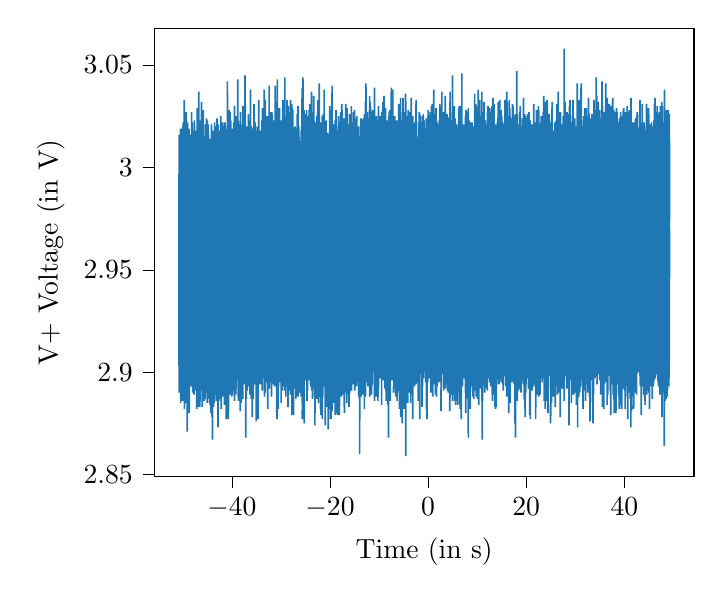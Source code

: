 % This file was created by tikzplotlib v0.9.5.
\begin{tikzpicture}

\definecolor{color0}{rgb}{0.122,0.467,0.706}

\begin{axis}[
legend cell align={left},
legend style={fill opacity=0.8, draw opacity=1, text opacity=1, draw=white!80!black},
tick align=outside,
tick pos=left,
x grid style={white!69.02!black},
xlabel={Time (in s)},
xmin=-55.8, xmax=54.2,
xtick style={color=black},
y grid style={white!69.02!black},
ylabel={V+ Voltage (in V)},
ymin=2.849, ymax=3.068,
ytick style={color=black}
]
\addplot [semithick, color0]
table {%
-50.8 2.903
-50.76 2.999
-50.72 3.016
-50.76 2.897
-50.72 2.89
-50.68 3.006
-50.68 2.896
-50.64 3.012
-50.64 2.894
-50.6 3.006
-50.56 3.008
-50.6 2.898
-50.52 3.001
-50.56 2.894
-50.48 3.019
-50.52 2.899
-50.44 3.002
-50.48 2.892
-50.4 3.019
-50.44 2.885
-50.36 3.013
-50.4 2.895
-50.32 3.002
-50.36 2.894
-50.32 2.895
-50.28 3.002
-50.28 2.886
-50.24 3.008
-50.24 2.89
-50.2 3.006
-50.16 3.004
-50.2 2.893
-50.16 2.903
-50.12 3.012
-50.12 2.902
-50.08 3.019
-50.08 2.899
-50.04 3.02
-50.04 2.903
-50.0 3.014
-50 2.893
-49.96 3.008
-49.92 3.022
-49.96 2.886
-49.92 2.888
-49.88 3.013
-49.84 3.012
-49.88 2.904
-49.84 2.892
-49.8 3.017
-49.8 2.901
-49.76 3.012
-49.76 2.9
-49.72 3.033
-49.68 3.017
-49.72 2.904
-49.64 3.008
-49.68 2.882
-49.64 2.893
-49.6 3.0
-49.56 3.004
-49.6 2.9
-49.52 3.01
-49.56 2.891
-49.52 2.9
-49.48 3.026
-49.44 3
-49.48 2.897
-49.44 2.889
-49.4 3.017
-49.36 3.004
-49.4 2.885
-49.36 2.895
-49.32 3.027
-49.32 2.886
-49.28 3.025
-49.24 3.01
-49.28 2.896
-49.24 2.893
-49.2 3.007
-49.16 3.02
-49.2 2.897
-49.16 2.901
-49.12 3.014
-49.12 2.905
-49.08 3.016
-49.08 2.871
-49.04 3.022
-49.04 2.897
-49.0 3.0
-49 2.895
-48.96 3.014
-48.96 2.902
-48.92 3.018
-48.88 3.001
-48.92 2.892
-48.84 3.014
-48.88 2.895
-48.8 3.011
-48.84 2.888
-48.76 3.019
-48.8 2.892
-48.72 3.019
-48.76 2.896
-48.72 2.886
-48.68 3.011
-48.64 3.016
-48.68 2.88
-48.64 2.899
-48.6 3.01
-48.6 2.903
-48.56 3.009
-48.52 3.002
-48.56 2.895
-48.48 3.011
-48.52 2.9
-48.44 3.016
-48.48 2.899
-48.4 3.007
-48.44 2.893
-48.36 3.009
-48.4 2.898
-48.36 2.897
-48.32 3.008
-48.32 2.91
-48.28 3.016
-48.28 2.898
-48.24 3.007
-48.24 2.893
-48.2 3.027
-48.2 2.898
-48.16 3.016
-48.16 2.908
-48.12 3.01
-48.12 2.9
-48.08 3.022
-48.08 2.914
-48.04 3.012
-48.0 3.018
-48.04 2.905
-47.96 3.009
-48 2.89
-47.92 3.013
-47.96 2.908
-47.88 3.015
-47.92 2.895
-47.84 3.001
-47.88 2.89
-47.8 3
-47.84 2.895
-47.8 2.894
-47.76 3.003
-47.76 2.9
-47.72 3.016
-47.72 2.889
-47.68 3.006
-47.68 2.903
-47.64 3.023
-47.6 3.008
-47.64 2.905
-47.56 3.005
-47.6 2.891
-47.56 2.892
-47.52 3.011
-47.48 3.015
-47.52 2.901
-47.48 2.898
-47.44 3.018
-47.44 2.893
-47.4 3.018
-47.4 2.903
-47.36 3.002
-47.32 3.013
-47.36 2.896
-47.32 2.892
-47.28 3.003
-47.28 2.897
-47.24 3.017
-47.24 2.891
-47.2 3.011
-47.2 2.898
-47.16 3.015
-47.12 3.017
-47.16 2.882
-47.08 3.029
-47.12 2.894
-47.08 2.904
-47.04 3.014
-47.0 3.023
-47.04 2.894
-47 2.893
-46.96 3.018
-46.92 3.015
-46.96 2.893
-46.88 3.012
-46.92 2.902
-46.84 3.014
-46.88 2.906
-46.84 2.885
-46.8 3.023
-46.8 2.903
-46.76 3.037
-46.76 2.883
-46.72 3.021
-46.72 2.903
-46.68 3.006
-46.64 3.006
-46.68 2.897
-46.64 2.894
-46.6 3.015
-46.6 2.892
-46.56 3.006
-46.56 2.902
-46.52 3.011
-46.48 3.021
-46.52 2.883
-46.48 2.898
-46.44 3.018
-46.44 2.894
-46.4 3.023
-46.4 2.904
-46.36 3.013
-46.32 3.016
-46.36 2.901
-46.28 3.002
-46.32 2.907
-46.28 2.906
-46.24 3.014
-46.2 3.032
-46.24 2.906
-46.2 2.895
-46.16 3.023
-46.12 3.013
-46.16 2.906
-46.08 3.017
-46.12 2.896
-46.04 3.011
-46.08 2.893
-46.04 2.883
-46.0 3.018
-45.96 3.018
-46 2.9
-45.92 3.025
-45.96 2.903
-45.88 3.011
-45.92 2.902
-45.84 3.028
-45.88 2.906
-45.8 3.01
-45.84 2.888
-45.76 3.002
-45.8 2.899
-45.76 2.892
-45.72 3.002
-45.72 2.888
-45.68 3.008
-45.68 2.886
-45.64 3.013
-45.64 2.887
-45.6 3.013
-45.6 2.895
-45.56 3.007
-45.56 2.893
-45.52 3.015
-45.52 2.902
-45.48 3.014
-45.48 2.887
-45.44 3.003
-45.44 2.89
-45.4 3.021
-45.36 3.017
-45.4 2.89
-45.36 2.899
-45.32 3.018
-45.32 2.901
-45.28 3.013
-45.28 2.897
-45.24 3.002
-45.24 2.9
-45.2 3.01
-45.2 2.91
-45.16 3.024
-45.16 2.9
-45.12 3.018
-45.08 3.002
-45.12 2.897
-45.08 2.893
-45.04 3.007
-45.0 3.023
-45.04 2.885
-45 2.904
-44.96 3.011
-44.92 3.014
-44.96 2.903
-44.92 2.899
-44.88 3.014
-44.88 2.894
-44.84 3.021
-44.8 3.004
-44.84 2.897
-44.8 2.897
-44.76 3.016
-44.72 3.011
-44.76 2.89
-44.68 3.013
-44.72 2.897
-44.68 2.902
-44.64 3.014
-44.6 3.012
-44.64 2.887
-44.56 3.012
-44.6 2.908
-44.56 2.885
-44.52 3.012
-44.52 2.902
-44.48 3.01
-44.44 3.004
-44.48 2.898
-44.4 3.006
-44.44 2.899
-44.36 3.005
-44.4 2.884
-44.32 3.014
-44.36 2.897
-44.28 3.01
-44.32 2.905
-44.28 2.88
-44.24 3.003
-44.2 3.008
-44.24 2.887
-44.2 2.899
-44.16 3.021
-44.12 3.005
-44.16 2.896
-44.12 2.896
-44.08 2.994
-44.04 3.015
-44.08 2.878
-44.0 3.005
-44.04 2.881
-43.96 3.008
-44 2.888
-43.92 3.014
-43.96 2.867
-43.92 2.891
-43.88 3.01
-43.88 2.892
-43.84 3.008
-43.84 2.897
-43.8 3.008
-43.8 2.894
-43.76 3.018
-43.72 3.009
-43.76 2.894
-43.68 2.997
-43.72 2.883
-43.68 2.891
-43.64 3.016
-43.6 3.01
-43.64 2.905
-43.56 3.009
-43.6 2.902
-43.52 3.022
-43.56 2.885
-43.48 3.015
-43.52 2.894
-43.44 3.01
-43.48 2.89
-43.4 3.014
-43.44 2.89
-43.4 2.907
-43.36 3.001
-43.32 3.014
-43.36 2.901
-43.32 2.894
-43.28 3.02
-43.28 2.903
-43.24 3.001
-43.2 3.018
-43.24 2.892
-43.2 2.896
-43.16 3.017
-43.12 3.003
-43.16 2.893
-43.08 3.019
-43.12 2.886
-43.04 3.024
-43.08 2.889
-43.04 2.888
-43.0 3.015
-42.96 3.016
-43 2.897
-42.96 2.89
-42.92 3.014
-42.88 3.004
-42.92 2.899
-42.88 2.899
-42.84 3.005
-42.8 3.021
-42.84 2.873
-42.76 3.002
-42.8 2.879
-42.72 3.016
-42.76 2.893
-42.68 2.997
-42.72 2.894
-42.68 2.886
-42.64 3.006
-42.64 2.899
-42.6 3.018
-42.56 3.014
-42.6 2.887
-42.56 2.897
-42.52 3.013
-42.48 3.008
-42.52 2.887
-42.44 3.008
-42.48 2.892
-42.44 2.893
-42.4 3.009
-42.36 3.009
-42.4 2.911
-42.32 3.007
-42.36 2.901
-42.32 2.892
-42.28 3.025
-42.28 2.906
-42.24 3.011
-42.24 2.889
-42.2 3.009
-42.2 2.896
-42.16 3.002
-42.16 2.882
-42.12 3.021
-42.12 2.902
-42.08 3.019
-42.08 2.897
-42.04 3.001
-42.0 3.007
-42.04 2.895
-42 2.906
-41.96 3.015
-41.96 2.901
-41.92 3.022
-41.92 2.891
-41.88 3.011
-41.84 3.022
-41.88 2.897
-41.84 2.898
-41.8 3.003
-41.8 2.904
-41.76 3.013
-41.76 2.888
-41.72 3.005
-41.68 3.013
-41.72 2.896
-41.68 2.893
-41.64 3.013
-41.64 2.889
-41.6 3.011
-41.6 2.902
-41.56 3.02
-41.56 2.901
-41.52 3.017
-41.52 2.884
-41.48 3.018
-41.48 2.884
-41.44 3.01
-41.44 2.898
-41.4 3.022
-41.36 3.018
-41.4 2.902
-41.32 3.009
-41.36 2.897
-41.28 3.014
-41.32 2.911
-41.24 3.008
-41.28 2.896
-41.2 3.012
-41.24 2.905
-41.16 3.016
-41.2 2.91
-41.12 3.013
-41.16 2.877
-41.08 3.011
-41.12 2.9
-41.04 3.004
-41.08 2.904
-41.0 3.008
-41.04 2.897
-40.96 3.019
-41 2.909
-40.96 2.897
-40.92 3.042
-40.88 3.023
-40.92 2.887
-40.84 3.028
-40.88 2.894
-40.8 3.014
-40.84 2.906
-40.76 3.016
-40.8 2.899
-40.72 3.014
-40.76 2.877
-40.68 3.01
-40.72 2.895
-40.64 3.017
-40.68 2.881
-40.64 2.912
-40.6 3.011
-40.6 2.904
-40.56 3.018
-40.56 2.898
-40.52 3.028
-40.52 2.908
-40.48 3.007
-40.48 2.891
-40.44 3.019
-40.44 2.894
-40.4 3.026
-40.4 2.903
-40.36 3.027
-40.36 2.898
-40.32 3.011
-40.32 2.889
-40.28 3.015
-40.28 2.893
-40.24 3.019
-40.24 2.908
-40.2 3.023
-40.2 2.889
-40.16 3.015
-40.16 2.904
-40.12 3.007
-40.12 2.9
-40.08 3.003
-40.08 2.891
-40.04 3.01
-40.04 2.888
-40.0 3.016
-40 2.904
-39.96 3.008
-39.96 2.892
-39.92 3.019
-39.92 2.889
-39.88 3.015
-39.88 2.901
-39.84 3.009
-39.84 2.898
-39.8 3.009
-39.8 2.893
-39.76 3.01
-39.76 2.891
-39.72 3.013
-39.72 2.904
-39.68 3.007
-39.68 2.891
-39.64 3.022
-39.64 2.894
-39.6 3.017
-39.6 2.899
-39.56 3.01
-39.56 2.902
-39.52 3.021
-39.52 2.898
-39.48 3.03
-39.48 2.886
-39.44 3.006
-39.4 3.007
-39.44 2.894
-39.36 3.003
-39.4 2.897
-39.36 2.889
-39.32 2.998
-39.32 2.891
-39.28 3.005
-39.24 3.013
-39.28 2.891
-39.2 3.019
-39.24 2.897
-39.16 2.999
-39.2 2.889
-39.16 2.894
-39.12 3.025
-39.08 3.002
-39.12 2.899
-39.08 2.901
-39.04 3.015
-39.04 2.905
-39.0 3.025
-38.96 3.013
-39 2.901
-38.96 2.906
-38.92 3.007
-38.92 2.902
-38.88 3.005
-38.88 2.907
-38.84 3.018
-38.84 2.896
-38.8 3.043
-38.76 3.018
-38.8 2.905
-38.76 2.906
-38.72 3.014
-38.72 2.888
-38.68 2.999
-38.64 3.007
-38.68 2.902
-38.64 2.886
-38.6 3.021
-38.6 2.892
-38.56 3.011
-38.56 2.906
-38.52 3.007
-38.48 3.009
-38.52 2.91
-38.48 2.892
-38.44 3.015
-38.4 3.006
-38.44 2.902
-38.36 3.017
-38.4 2.903
-38.32 3.023
-38.36 2.905
-38.28 3.011
-38.32 2.894
-38.24 3.027
-38.28 2.881
-38.2 3.008
-38.24 2.906
-38.2 2.899
-38.16 3.005
-38.16 2.885
-38.12 3.021
-38.08 3.01
-38.12 2.9
-38.04 3.021
-38.08 2.885
-38.0 3.013
-38.04 2.901
-37.96 3.006
-38 2.89
-37.96 2.898
-37.92 3.01
-37.92 2.889
-37.88 3.008
-37.84 3.018
-37.88 2.897
-37.8 3.018
-37.84 2.898
-37.76 3.006
-37.8 2.896
-37.72 3.03
-37.76 2.887
-37.68 3.014
-37.72 2.895
-37.64 3.02
-37.68 2.897
-37.64 2.899
-37.6 3.006
-37.56 3.011
-37.6 2.897
-37.52 3.009
-37.56 2.903
-37.48 3.015
-37.52 2.897
-37.44 3.018
-37.48 2.897
-37.4 3.03
-37.44 2.903
-37.36 3.024
-37.4 2.894
-37.32 3.045
-37.36 2.908
-37.28 3.003
-37.32 2.9
-37.24 3.031
-37.28 2.899
-37.2 3.015
-37.24 2.896
-37.16 3.017
-37.2 2.899
-37.12 3.004
-37.16 2.868
-37.08 3.009
-37.12 2.901
-37.04 3.008
-37.08 2.888
-37.0 3.0
-37.04 2.887
-36.96 3.012
-37 2.905
-36.92 3.02
-36.96 2.904
-36.88 3.015
-36.92 2.903
-36.84 3.005
-36.88 2.893
-36.84 2.891
-36.8 3.008
-36.76 3.007
-36.8 2.898
-36.72 3.013
-36.76 2.898
-36.72 2.894
-36.68 3.013
-36.68 2.906
-36.64 3.026
-36.64 2.905
-36.6 3.008
-36.6 2.898
-36.56 3.018
-36.56 2.902
-36.52 3.014
-36.52 2.893
-36.48 3.023
-36.48 2.907
-36.44 3.022
-36.44 2.893
-36.4 3.018
-36.4 2.905
-36.36 3.015
-36.36 2.904
-36.32 3.011
-36.32 2.889
-36.28 3.015
-36.28 2.897
-36.24 3.018
-36.24 2.893
-36.2 3.038
-36.2 2.902
-36.16 3.01
-36.16 2.894
-36.12 3.01
-36.12 2.897
-36.08 3.015
-36.08 2.887
-36.04 3.01
-36.04 2.903
-36.0 3.02
-36 2.889
-35.96 3.0
-35.96 2.898
-35.92 3.017
-35.92 2.903
-35.88 3.016
-35.88 2.885
-35.84 3.009
-35.84 2.878
-35.8 3.019
-35.8 2.908
-35.76 3.008
-35.76 2.899
-35.72 3.015
-35.72 2.901
-35.68 3.014
-35.68 2.891
-35.64 3.013
-35.64 2.887
-35.6 3.008
-35.6 2.909
-35.56 3.019
-35.56 2.896
-35.52 3.019
-35.52 2.909
-35.48 3.031
-35.44 3.023
-35.48 2.898
-35.44 2.895
-35.4 3.007
-35.4 2.894
-35.36 3.021
-35.36 2.897
-35.32 3.013
-35.28 3.022
-35.32 2.91
-35.28 2.908
-35.24 3.01
-35.24 2.894
-35.2 3.013
-35.16 3.016
-35.2 2.901
-35.16 2.895
-35.12 2.998
-35.08 3.013
-35.12 2.896
-35.04 3.014
-35.08 2.903
-35.0 3.014
-35.04 2.876
-35 2.894
-34.96 3.01
-34.96 2.901
-34.92 3.015
-34.88 3.018
-34.92 2.903
-34.84 3.02
-34.88 2.893
-34.8 3.011
-34.84 2.896
-34.8 2.899
-34.76 3.013
-34.72 3.018
-34.76 2.897
-34.72 2.905
-34.68 3.017
-34.64 3.016
-34.68 2.877
-34.64 2.9
-34.6 3.014
-34.6 2.893
-34.56 3.014
-34.52 3.033
-34.56 2.9
-34.48 3.007
-34.52 2.9
-34.48 2.894
-34.44 3.013
-34.44 2.902
-34.4 3.015
-34.4 2.907
-34.36 3.012
-34.36 2.895
-34.32 3.018
-34.32 2.894
-34.28 3.006
-34.28 2.895
-34.24 3.013
-34.24 2.902
-34.2 3.014
-34.2 2.902
-34.16 3.018
-34.16 2.895
-34.12 3.016
-34.08 3.018
-34.12 2.894
-34.04 3.011
-34.08 2.9
-34.0 3.009
-34.04 2.898
-33.96 3.015
-34 2.902
-33.96 2.903
-33.92 3.023
-33.92 2.907
-33.88 3.014
-33.88 2.9
-33.84 3.004
-33.84 2.904
-33.8 3.011
-33.8 2.891
-33.76 3.029
-33.76 2.909
-33.72 3.015
-33.72 2.897
-33.68 3.017
-33.68 2.897
-33.64 3.017
-33.6 3.007
-33.64 2.904
-33.6 2.898
-33.56 3.002
-33.52 3.02
-33.56 2.907
-33.52 2.906
-33.48 3.018
-33.48 2.902
-33.44 3.025
-33.44 2.9
-33.4 3.038
-33.36 3.005
-33.4 2.902
-33.32 3.021
-33.36 2.888
-33.28 3.024
-33.32 2.901
-33.28 2.905
-33.24 3.019
-33.2 3.033
-33.24 2.892
-33.16 3.016
-33.2 2.89
-33.16 2.904
-33.12 3.01
-33.08 3.015
-33.12 2.896
-33.04 3.007
-33.08 2.909
-33.04 2.901
-33.0 3.017
-32.96 3.013
-33 2.897
-32.96 2.895
-32.92 3.015
-32.88 3.025
-32.92 2.897
-32.88 2.908
-32.84 3.016
-32.8 3.025
-32.84 2.898
-32.76 3.016
-32.8 2.896
-32.76 2.908
-32.72 3.022
-32.68 3.02
-32.72 2.902
-32.68 2.882
-32.64 3.021
-32.6 3.018
-32.64 2.9
-32.6 2.899
-32.56 3.014
-32.56 2.905
-32.52 3.013
-32.52 2.901
-32.48 3.0
-32.44 3.016
-32.48 2.893
-32.4 3.04
-32.44 2.913
-32.4 2.892
-32.36 3.008
-32.36 2.892
-32.32 3.018
-32.32 2.911
-32.28 3.018
-32.28 2.916
-32.24 3.018
-32.24 2.906
-32.2 3.012
-32.16 3.024
-32.2 2.91
-32.16 2.901
-32.12 3.024
-32.12 2.914
-32.08 3.027
-32.08 2.898
-32.04 3.014
-32.04 2.899
-32.0 3.012
-31.96 3.012
-32 2.895
-31.92 3.016
-31.96 2.899
-31.88 3.027
-31.92 2.888
-31.84 3.022
-31.88 2.913
-31.84 2.917
-31.8 3.018
-31.8 2.91
-31.76 3.026
-31.72 3.015
-31.76 2.896
-31.72 2.896
-31.68 3.017
-31.68 2.906
-31.64 3.016
-31.64 2.908
-31.6 3.013
-31.56 3.018
-31.6 2.905
-31.56 2.903
-31.52 3.017
-31.52 2.894
-31.48 3.001
-31.48 2.897
-31.44 3.02
-31.4 3.023
-31.44 2.898
-31.36 3.01
-31.4 2.894
-31.32 3.016
-31.36 2.904
-31.32 2.893
-31.28 3.019
-31.24 3.017
-31.28 2.898
-31.2 3.017
-31.24 2.904
-31.16 3.04
-31.2 2.9
-31.12 3.021
-31.16 2.906
-31.08 3.018
-31.12 2.898
-31.04 3.018
-31.08 2.905
-31.04 2.908
-31.0 3.02
-31 2.893
-30.96 3.018
-30.96 2.9
-30.92 3.03
-30.88 3.017
-30.92 2.904
-30.84 3.013
-30.88 2.88
-30.84 2.893
-30.8 3.016
-30.8 2.877
-30.76 3.013
-30.72 3.043
-30.76 2.899
-30.72 2.898
-30.68 3.029
-30.64 3.017
-30.68 2.896
-30.64 2.89
-30.6 3.015
-30.56 3.01
-30.6 2.893
-30.56 2.897
-30.52 3.007
-30.52 2.882
-30.48 3.024
-30.44 3.019
-30.48 2.893
-30.4 3.018
-30.44 2.899
-30.4 2.904
-30.36 3.022
-30.32 3.02
-30.36 2.912
-30.32 2.912
-30.28 3.029
-30.28 2.911
-30.24 3.016
-30.2 3.016
-30.24 2.901
-30.16 3.022
-30.2 2.897
-30.12 3.011
-30.16 2.898
-30.08 3.007
-30.12 2.908
-30.04 3.023
-30.08 2.895
-30.04 2.898
-30.0 3.008
-30 2.907
-29.96 3.007
-29.96 2.885
-29.92 3.009
-29.88 3.022
-29.92 2.898
-29.88 2.901
-29.84 3.015
-29.84 2.9
-29.8 3.019
-29.8 2.893
-29.76 3.015
-29.72 3.007
-29.76 2.891
-29.72 2.909
-29.68 3.014
-29.64 3.033
-29.68 2.902
-29.64 2.893
-29.6 3.017
-29.6 2.899
-29.56 3.016
-29.52 3.01
-29.56 2.898
-29.52 2.903
-29.48 3.007
-29.48 2.899
-29.44 3.002
-29.4 3.013
-29.44 2.898
-29.36 3.018
-29.4 2.894
-29.36 2.9
-29.32 3.008
-29.28 3.01
-29.32 2.897
-29.24 3.015
-29.28 2.891
-29.2 3.044
-29.24 2.905
-29.16 3.025
-29.2 2.906
-29.12 3.009
-29.16 2.908
-29.08 3.017
-29.12 2.904
-29.04 3.015
-29.08 2.896
-29.04 2.903
-29.0 3.02
-29 2.888
-28.96 3.013
-28.92 3.012
-28.96 2.912
-28.92 2.902
-28.88 3.018
-28.88 2.893
-28.84 3.018
-28.84 2.902
-28.8 3.019
-28.8 2.906
-28.76 3.033
-28.76 2.897
-28.72 3.02
-28.68 3.021
-28.72 2.908
-28.68 2.912
-28.64 3.014
-28.64 2.909
-28.6 3.009
-28.6 2.901
-28.56 3.019
-28.56 2.883
-28.52 3.03
-28.52 2.906
-28.48 3.004
-28.44 3.006
-28.48 2.895
-28.4 3.015
-28.44 2.896
-28.4 2.891
-28.36 3.019
-28.32 3.014
-28.36 2.909
-28.32 2.905
-28.28 3.015
-28.28 2.897
-28.24 3.017
-28.24 2.905
-28.2 3.027
-28.16 3.022
-28.2 2.914
-28.12 3.016
-28.16 2.907
-28.08 3.016
-28.12 2.905
-28.08 2.891
-28.04 3.033
-28.0 3.004
-28.04 2.889
-27.96 3.019
-28 2.899
-27.96 2.897
-27.92 3.015
-27.92 2.893
-27.88 3.024
-27.84 3.01
-27.88 2.903
-27.8 3.031
-27.84 2.889
-27.76 3.008
-27.8 2.9
-27.72 3.013
-27.76 2.879
-27.68 3.029
-27.72 2.904
-27.64 3.012
-27.68 2.902
-27.6 3.028
-27.64 2.907
-27.56 3.02
-27.6 2.895
-27.52 3.017
-27.56 2.881
-27.48 3.009
-27.52 2.888
-27.44 3.018
-27.48 2.901
-27.4 3.006
-27.44 2.879
-27.36 3.018
-27.4 2.901
-27.32 3.019
-27.36 2.902
-27.28 3.013
-27.32 2.912
-27.24 3.017
-27.28 2.892
-27.2 3.014
-27.24 2.892
-27.16 3.005
-27.2 2.897
-27.12 3.02
-27.16 2.907
-27.08 3.015
-27.12 2.904
-27.04 3.019
-27.08 2.901
-27.0 3.017
-27.04 2.894
-26.96 3.011
-27 2.901
-26.92 3.013
-26.96 2.887
-26.88 3.011
-26.92 2.9
-26.84 3.015
-26.88 2.907
-26.8 3.017
-26.84 2.908
-26.8 2.888
-26.76 3.008
-26.76 2.889
-26.72 3.012
-26.72 2.901
-26.68 3.026
-26.64 3.01
-26.68 2.906
-26.64 2.904
-26.6 3.018
-26.56 3.026
-26.6 2.894
-26.52 3.03
-26.56 2.892
-26.52 2.893
-26.48 3.009
-26.48 2.89
-26.44 3.011
-26.4 3.011
-26.44 2.888
-26.4 2.901
-26.36 3.02
-26.32 3.012
-26.36 2.89
-26.32 2.897
-26.28 3.011
-26.24 3.013
-26.28 2.894
-26.2 3.011
-26.24 2.896
-26.16 3.009
-26.2 2.894
-26.16 2.902
-26.12 3.007
-26.08 3.008
-26.12 2.897
-26.08 2.906
-26.04 3.007
-26.04 2.897
-26.0 3.013
-26 2.891
-25.96 3.013
-25.92 3.01
-25.96 2.89
-25.88 3.018
-25.92 2.898
-25.88 2.888
-25.84 3.003
-25.84 2.898
-25.8 3.017
-25.76 3.022
-25.8 2.913
-25.76 2.904
-25.72 3.018
-25.68 3.039
-25.72 2.89
-25.64 3.018
-25.68 2.885
-25.6 3.014
-25.64 2.877
-25.56 3.024
-25.6 2.902
-25.56 2.911
-25.52 3.044
-25.48 3.019
-25.52 2.905
-25.44 3.017
-25.48 2.908
-25.4 3.018
-25.44 2.902
-25.4 2.895
-25.36 3.003
-25.36 2.902
-25.32 3.011
-25.28 3.028
-25.32 2.897
-25.24 3.021
-25.28 2.9
-25.24 2.875
-25.2 3.015
-25.16 3.024
-25.2 2.898
-25.12 3.026
-25.16 2.901
-25.08 3.02
-25.12 2.899
-25.08 2.897
-25.04 3.011
-25.0 3.019
-25.04 2.896
-24.96 3.017
-25 2.905
-24.96 2.9
-24.92 3.025
-24.88 3.024
-24.92 2.908
-24.84 3.009
-24.88 2.906
-24.84 2.906
-24.8 3.024
-24.8 2.903
-24.76 3.028
-24.72 3.01
-24.76 2.905
-24.68 3.021
-24.72 2.891
-24.64 3.022
-24.68 2.886
-24.64 2.904
-24.6 3.005
-24.6 2.903
-24.56 3.018
-24.56 2.891
-24.52 3.013
-24.48 3.025
-24.52 2.896
-24.44 3.01
-24.48 2.901
-24.44 2.907
-24.4 3.015
-24.4 2.91
-24.36 3.014
-24.36 2.898
-24.32 3.021
-24.32 2.898
-24.28 3.016
-24.28 2.898
-24.24 3.028
-24.24 2.896
-24.2 3.011
-24.2 2.905
-24.16 3.031
-24.16 2.903
-24.12 3.019
-24.12 2.904
-24.08 3.029
-24.08 2.897
-24.04 3.019
-24.04 2.9
-24.0 3.02
-23.96 3.009
-24 2.894
-23.92 3.03
-23.96 2.904
-23.88 3.014
-23.92 2.894
-23.84 3.012
-23.88 2.893
-23.8 3.008
-23.84 2.894
-23.76 3.037
-23.8 2.907
-23.72 3.015
-23.76 2.902
-23.68 3.02
-23.72 2.891
-23.64 3.019
-23.68 2.908
-23.6 3.0
-23.64 2.894
-23.56 3.018
-23.6 2.887
-23.52 3.015
-23.56 2.905
-23.52 2.904
-23.48 3.027
-23.44 3.018
-23.48 2.905
-23.4 3.022
-23.44 2.892
-23.4 2.902
-23.36 3.016
-23.36 2.897
-23.32 3.035
-23.32 2.892
-23.28 3.025
-23.28 2.9
-23.24 3.023
-23.24 2.908
-23.2 3.021
-23.16 3.021
-23.2 2.903
-23.16 2.888
-23.12 3.016
-23.12 2.891
-23.08 3.019
-23.04 3.007
-23.08 2.874
-23.04 2.907
-23.0 3.018
-22.96 3.019
-23 2.906
-22.92 3.013
-22.96 2.905
-22.88 3.022
-22.92 2.897
-22.88 2.904
-22.84 3.018
-22.8 3.012
-22.84 2.901
-22.76 3.018
-22.8 2.909
-22.76 2.902
-22.72 3.017
-22.72 2.899
-22.68 3.025
-22.64 3.019
-22.68 2.895
-22.6 3.023
-22.64 2.887
-22.56 3.026
-22.6 2.906
-22.52 3.02
-22.56 2.906
-22.48 3.028
-22.52 2.889
-22.48 2.91
-22.44 3.033
-22.4 3.018
-22.44 2.897
-22.36 3.007
-22.4 2.897
-22.36 2.885
-22.32 3.02
-22.28 3.013
-22.32 2.89
-22.24 3.005
-22.28 2.902
-22.24 2.895
-22.2 3.041
-22.16 3.008
-22.2 2.899
-22.16 2.902
-22.12 3.018
-22.08 3.015
-22.12 2.897
-22.04 3.007
-22.08 2.909
-22.0 3.016
-22.04 2.897
-22 2.897
-21.96 3.022
-21.92 3.017
-21.96 2.882
-21.88 3.007
-21.92 2.893
-21.84 3.009
-21.88 2.904
-21.84 2.879
-21.8 3.006
-21.76 3.021
-21.8 2.899
-21.76 2.882
-21.72 3.01
-21.72 2.892
-21.68 3.004
-21.68 2.9
-21.64 3.005
-21.64 2.914
-21.6 3.025
-21.56 3.023
-21.6 2.902
-21.56 2.877
-21.52 3.02
-21.48 3.006
-21.52 2.902
-21.48 2.888
-21.44 3.015
-21.4 3.007
-21.44 2.908
-21.36 3.026
-21.4 2.907
-21.36 2.907
-21.32 3.017
-21.32 2.907
-21.28 3.018
-21.28 2.896
-21.24 3.018
-21.24 2.902
-21.2 3.038
-21.2 2.896
-21.16 3.023
-21.16 2.898
-21.12 3.006
-21.12 2.893
-21.08 3.002
-21.08 2.908
-21.04 3.015
-21.0 3.003
-21.04 2.902
-20.96 3.017
-21 2.901
-20.92 3.007
-20.96 2.874
-20.88 3.007
-20.92 2.903
-20.84 3.01
-20.88 2.894
-20.8 3.023
-20.84 2.901
-20.76 3.014
-20.8 2.894
-20.72 3.012
-20.76 2.888
-20.72 2.895
-20.68 3.014
-20.68 2.885
-20.64 3.005
-20.64 2.883
-20.6 3.014
-20.6 2.898
-20.56 3.008
-20.56 2.884
-20.52 3.017
-20.52 2.893
-20.48 3.01
-20.44 3.015
-20.48 2.897
-20.4 3.012
-20.44 2.893
-20.4 2.902
-20.36 3.011
-20.36 2.872
-20.32 3
-20.32 2.9
-20.28 3.008
-20.24 3.008
-20.28 2.892
-20.24 2.877
-20.2 3.006
-20.16 3.008
-20.2 2.9
-20.16 2.91
-20.12 3.016
-20.12 2.882
-20.08 3.019
-20.08 2.904
-20.04 3.03
-20.04 2.907
-20.0 3.025
-19.96 3.014
-20 2.894
-19.96 2.899
-19.92 3.028
-19.92 2.895
-19.88 3.009
-19.84 3.012
-19.88 2.908
-19.84 2.907
-19.8 3.019
-19.76 3.005
-19.8 2.877
-19.72 3.01
-19.76 2.897
-19.72 2.902
-19.68 3.023
-19.64 3.022
-19.68 2.895
-19.64 2.889
-19.6 3.03
-19.56 3.04
-19.6 2.881
-19.52 3.033
-19.56 2.905
-19.52 2.9
-19.48 3.015
-19.44 3.011
-19.48 2.901
-19.4 3.015
-19.44 2.891
-19.36 3.02
-19.4 2.907
-19.36 2.898
-19.32 3.013
-19.28 3.013
-19.32 2.897
-19.24 3.01
-19.28 2.902
-19.24 2.915
-19.2 3.021
-19.16 3.019
-19.2 2.885
-19.12 3.015
-19.16 2.895
-19.08 3.007
-19.12 2.898
-19.04 3.008
-19.08 2.899
-19.0 3.01
-19.04 2.902
-18.96 3.006
-19 2.9
-18.92 3.023
-18.96 2.879
-18.88 3.014
-18.92 2.908
-18.88 2.911
-18.84 3.008
-18.8 3.028
-18.84 2.883
-18.76 3.02
-18.8 2.88
-18.72 3.028
-18.76 2.9
-18.72 2.899
-18.68 3.02
-18.68 2.886
-18.64 3.015
-18.6 2.997
-18.64 2.896
-18.56 3.009
-18.6 2.902
-18.56 2.907
-18.52 3.017
-18.52 2.899
-18.48 3.018
-18.44 3.006
-18.48 2.879
-18.4 3.014
-18.44 2.901
-18.4 2.9
-18.36 3.012
-18.32 3.01
-18.36 2.908
-18.28 3.018
-18.32 2.901
-18.24 3.025
-18.28 2.908
-18.24 2.904
-18.2 3.012
-18.2 2.899
-18.16 3.005
-18.12 3.015
-18.16 2.9
-18.08 3.014
-18.12 2.904
-18.08 2.879
-18.04 3.007
-18.04 2.905
-18.0 3.005
-18 2.9
-17.96 3.018
-17.92 3.008
-17.96 2.903
-17.92 2.903
-17.88 3.012
-17.84 3.023
-17.88 2.902
-17.8 3.027
-17.84 2.908
-17.76 3.015
-17.8 2.889
-17.72 3.016
-17.76 2.9
-17.72 2.905
-17.68 3.012
-17.64 3.009
-17.68 2.899
-17.64 2.888
-17.6 3.031
-17.6 2.897
-17.56 3.028
-17.56 2.901
-17.52 3.022
-17.52 2.9
-17.48 3.015
-17.44 3.017
-17.48 2.895
-17.44 2.907
-17.4 3.006
-17.36 3.015
-17.4 2.904
-17.36 2.898
-17.32 3.002
-17.32 2.904
-17.28 3.024
-17.28 2.913
-17.24 3.012
-17.24 2.889
-17.2 3.018
-17.2 2.893
-17.16 3.018
-17.12 3.013
-17.16 2.902
-17.08 3.02
-17.12 2.883
-17.04 3.002
-17.08 2.891
-17.0 3.01
-17.04 2.88
-17 2.895
-16.96 3.009
-16.96 2.893
-16.92 3.024
-16.92 2.893
-16.88 3.01
-16.84 3.019
-16.88 2.894
-16.8 3.031
-16.84 2.903
-16.8 2.903
-16.76 3.007
-16.76 2.909
-16.72 3.026
-16.72 2.89
-16.68 3.016
-16.68 2.9
-16.64 3.013
-16.6 3.022
-16.64 2.892
-16.6 2.902
-16.56 3.018
-16.56 2.885
-16.52 3.029
-16.52 2.894
-16.48 3.015
-16.48 2.899
-16.44 3.015
-16.4 3.013
-16.44 2.903
-16.4 2.893
-16.36 3.021
-16.32 3.015
-16.36 2.902
-16.28 3.009
-16.32 2.909
-16.24 3.016
-16.28 2.904
-16.2 3.008
-16.24 2.889
-16.2 2.893
-16.16 3.014
-16.16 2.9
-16.12 3.019
-16.12 2.883
-16.08 3.011
-16.08 2.888
-16.04 3.026
-16.0 3.01
-16.04 2.902
-16 2.898
-15.96 3.003
-15.92 3.011
-15.96 2.89
-15.88 3.018
-15.92 2.902
-15.84 3.022
-15.88 2.894
-15.8 3.025
-15.84 2.902
-15.76 3.022
-15.8 2.906
-15.72 3.002
-15.76 2.903
-15.72 2.905
-15.68 3.004
-15.68 2.896
-15.64 3.03
-15.64 2.909
-15.6 3.019
-15.6 2.891
-15.56 3.01
-15.52 3.015
-15.56 2.901
-15.52 2.9
-15.48 3.017
-15.48 2.901
-15.44 3.02
-15.4 3.006
-15.44 2.9
-15.4 2.898
-15.36 3.022
-15.32 3.014
-15.36 2.908
-15.28 3.012
-15.32 2.905
-15.24 3.017
-15.28 2.899
-15.2 3.027
-15.24 2.894
-15.2 2.917
-15.16 3.022
-15.16 2.899
-15.12 3.01
-15.08 3.011
-15.12 2.91
-15.04 3.015
-15.08 2.904
-15.04 2.9
-15.0 3.028
-15 2.894
-14.96 3.018
-14.96 2.891
-14.92 3.018
-14.88 3.017
-14.92 2.903
-14.84 3.013
-14.88 2.908
-14.84 2.901
-14.8 3.014
-14.8 2.902
-14.76 3.015
-14.72 3.024
-14.76 2.904
-14.68 3.022
-14.72 2.907
-14.64 3.022
-14.68 2.898
-14.64 2.901
-14.6 3.002
-14.6 2.893
-14.56 3.008
-14.56 2.896
-14.52 3.025
-14.52 2.909
-14.48 3.017
-14.44 3.01
-14.48 2.906
-14.4 3.005
-14.44 2.905
-14.36 3.012
-14.4 2.896
-14.32 3.015
-14.36 2.898
-14.32 2.902
-14.28 3.013
-14.24 3.02
-14.28 2.896
-14.24 2.902
-14.2 3.02
-14.16 3.017
-14.2 2.909
-14.16 2.888
-14.12 3.015
-14.12 2.902
-14.08 3.003
-14.08 2.896
-14.04 3.004
-14.0 3.01
-14.04 2.896
-13.96 3.002
-14 2.887
-13.92 3.01
-13.96 2.86
-13.88 3.008
-13.92 2.893
-13.88 2.903
-13.84 3.009
-13.8 3.014
-13.84 2.898
-13.8 2.891
-13.76 3.023
-13.76 2.906
-13.72 3.02
-13.72 2.901
-13.68 3.024
-13.68 2.888
-13.64 3.023
-13.64 2.9
-13.6 3.019
-13.6 2.902
-13.56 3.003
-13.56 2.893
-13.52 3.01
-13.52 2.902
-13.48 3.002
-13.48 2.898
-13.44 3.011
-13.44 2.905
-13.4 3.007
-13.36 3.012
-13.4 2.908
-13.32 3.014
-13.36 2.914
-13.28 3.015
-13.32 2.889
-13.24 3.024
-13.28 2.899
-13.2 3.019
-13.24 2.909
-13.16 3.016
-13.2 2.904
-13.12 3.005
-13.16 2.899
-13.12 2.897
-13.08 3.002
-13.08 2.894
-13.04 3.015
-13.04 2.905
-13.0 3.026
-13 2.882
-12.96 3.017
-12.96 2.9
-12.92 3.026
-12.92 2.912
-12.88 3.009
-12.88 2.9
-12.84 3.007
-12.84 2.9
-12.8 3.017
-12.8 2.896
-12.76 3.032
-12.76 2.888
-12.72 3.017
-12.72 2.907
-12.68 3.041
-12.64 3.018
-12.68 2.903
-12.64 2.907
-12.6 3.009
-12.56 3.01
-12.6 2.902
-12.56 2.896
-12.52 3.013
-12.48 3.013
-12.52 2.897
-12.48 2.898
-12.44 3.018
-12.44 2.897
-12.4 3.027
-12.4 2.899
-12.36 3.014
-12.36 2.895
-12.32 3.018
-12.28 3.015
-12.32 2.897
-12.28 2.901
-12.24 3.019
-12.2 3.017
-12.24 2.893
-12.2 2.902
-12.16 3.01
-12.16 2.893
-12.12 3.015
-12.08 3.023
-12.12 2.911
-12.08 2.895
-12.04 3.009
-12.0 3.024
-12.04 2.905
-11.96 3.028
-12 2.903
-11.92 3.035
-11.96 2.91
-11.88 3.02
-11.92 2.9
-11.88 2.888
-11.84 3.032
-11.8 3.019
-11.84 2.904
-11.76 3.022
-11.8 2.911
-11.76 2.901
-11.72 3.03
-11.72 2.901
-11.68 3.026
-11.64 3.012
-11.68 2.908
-11.6 3.022
-11.64 2.907
-11.56 3.012
-11.6 2.899
-11.56 2.897
-11.52 3.023
-11.52 2.889
-11.48 3.014
-11.48 2.893
-11.44 3.01
-11.44 2.899
-11.4 3.027
-11.4 2.894
-11.36 3.014
-11.32 3.007
-11.36 2.9
-11.32 2.901
-11.28 3.028
-11.24 3.025
-11.28 2.908
-11.24 2.909
-11.2 3.014
-11.16 3.026
-11.2 2.909
-11.12 3.027
-11.16 2.902
-11.08 3.007
-11.12 2.905
-11.08 2.91
-11.04 3.024
-11.04 2.906
-11.0 3.023
-11 2.901
-10.96 3.016
-10.96 2.898
-10.92 3.039
-10.92 2.886
-10.88 3.01
-10.88 2.902
-10.84 3.022
-10.84 2.908
-10.8 3.012
-10.8 2.897
-10.76 3.007
-10.76 2.895
-10.72 3.008
-10.68 3.006
-10.72 2.907
-10.68 2.902
-10.64 3.018
-10.64 2.913
-10.6 3.014
-10.6 2.888
-10.56 3.025
-10.52 3.011
-10.56 2.899
-10.52 2.89
-10.48 3.021
-10.44 3.022
-10.48 2.888
-10.4 3.02
-10.44 2.898
-10.36 3.018
-10.4 2.889
-10.32 3.02
-10.36 2.899
-10.28 3.02
-10.32 2.889
-10.24 3.017
-10.28 2.9
-10.2 3.01
-10.24 2.886
-10.2 2.895
-10.16 3.02
-10.12 3.03
-10.16 2.907
-10.08 3.024
-10.12 2.893
-10.04 3.014
-10.08 2.907
-10.0 3.015
-10.04 2.904
-9.96 3.02
-10 2.903
-9.92 3.006
-9.96 2.905
-9.88 3.015
-9.92 2.9
-9.88 2.897
-9.84 3.023
-9.8 3.013
-9.84 2.911
-9.8 2.902
-9.76 3.025
-9.72 3.02
-9.76 2.912
-9.68 3.025
-9.72 2.897
-9.68 2.907
-9.64 3.015
-9.64 2.91
-9.6 3.013
-9.6 2.905
-9.56 3.012
-9.56 2.906
-9.52 3.014
-9.52 2.904
-9.48 3.027
-9.48 2.884
-9.44 3.022
-9.44 2.909
-9.4 3.016
-9.4 2.906
-9.36 3.015
-9.36 2.913
-9.32 3.013
-9.28 3.028
-9.32 2.907
-9.24 3.017
-9.28 2.906
-9.24 2.896
-9.2 3.032
-9.2 2.902
-9.16 3.017
-9.12 3.03
-9.16 2.917
-9.08 3.014
-9.12 2.909
-9.04 3.021
-9.08 2.903
-9.04 2.903
-9.0 3.035
-8.96 3.018
-9 2.908
-8.96 2.907
-8.92 3.022
-8.92 2.899
-8.88 3.019
-8.84 3.019
-8.88 2.896
-8.8 3.021
-8.84 2.908
-8.8 2.892
-8.76 3.027
-8.72 3.016
-8.76 2.911
-8.68 3.029
-8.72 2.894
-8.64 3.02
-8.68 2.904
-8.6 3.008
-8.64 2.897
-8.6 2.891
-8.56 3.015
-8.56 2.893
-8.52 3.015
-8.48 3.011
-8.52 2.886
-8.48 2.905
-8.44 3.012
-8.44 2.898
-8.4 3.023
-8.36 3.022
-8.4 2.906
-8.32 3.022
-8.36 2.902
-8.32 2.888
-8.28 3.013
-8.24 3.014
-8.28 2.903
-8.2 3.008
-8.24 2.884
-8.16 3.015
-8.2 2.899
-8.16 2.901
-8.12 3.022
-8.12 2.9
-8.08 3.013
-8.04 3.025
-8.08 2.868
-8.04 2.903
-8.0 3.025
-8 2.913
-7.96 3.019
-7.96 2.915
-7.92 3.027
-7.88 3.02
-7.92 2.895
-7.84 3.028
-7.88 2.911
-7.8 3.028
-7.84 2.905
-7.76 3.017
-7.8 2.895
-7.72 3.021
-7.76 2.897
-7.68 3.017
-7.72 2.886
-7.64 3.025
-7.68 2.911
-7.64 2.908
-7.6 3.025
-7.6 2.897
-7.56 3.028
-7.56 2.909
-7.52 3.034
-7.48 3.039
-7.52 2.897
-7.44 3.016
-7.48 2.909
-7.4 3.02
-7.44 2.904
-7.36 3.019
-7.4 2.906
-7.32 3.021
-7.36 2.896
-7.32 2.903
-7.28 3.013
-7.28 2.905
-7.24 3.022
-7.24 2.91
-7.2 3.038
-7.2 2.896
-7.16 3.017
-7.12 3.024
-7.16 2.905
-7.08 3.014
-7.12 2.906
-7.04 3.01
-7.08 2.904
-7.0 3.01
-7.04 2.89
-6.96 3.023
-7 2.901
-6.92 3.024
-6.96 2.898
-6.88 3.021
-6.92 2.909
-6.88 2.896
-6.84 3.021
-6.84 2.892
-6.8 3.025
-6.8 2.895
-6.76 3.013
-6.76 2.901
-6.72 3.019
-6.72 2.904
-6.68 3.016
-6.68 2.902
-6.64 3.017
-6.64 2.899
-6.6 3.022
-6.6 2.888
-6.56 3.014
-6.56 2.896
-6.52 3.015
-6.52 2.909
-6.48 3.023
-6.44 3.013
-6.48 2.902
-6.4 3.016
-6.44 2.901
-6.36 3.023
-6.4 2.902
-6.32 3.013
-6.36 2.904
-6.28 3.017
-6.32 2.886
-6.24 3.023
-6.28 2.89
-6.2 3.012
-6.24 2.904
-6.16 3.012
-6.2 2.901
-6.12 3.017
-6.16 2.904
-6.08 3.022
-6.12 2.899
-6.04 3.012
-6.08 2.899
-6.04 2.905
-6.0 3.031
-6 2.908
-5.96 3.019
-5.92 3.018
-5.96 2.891
-5.92 2.901
-5.88 3.021
-5.84 3.023
-5.88 2.901
-5.8 3.028
-5.84 2.882
-5.76 3.027
-5.8 2.907
-5.76 2.897
-5.72 3.026
-5.68 3.017
-5.72 2.911
-5.64 3.016
-5.68 2.912
-5.6 3.034
-5.64 2.899
-5.56 3.01
-5.6 2.887
-5.56 2.878
-5.52 3.015
-5.52 2.904
-5.48 3.013
-5.44 3.023
-5.48 2.912
-5.4 3.016
-5.44 2.902
-5.4 2.911
-5.36 3.016
-5.32 3.017
-5.36 2.897
-5.28 3.02
-5.32 2.91
-5.28 2.875
-5.24 3.021
-5.24 2.897
-5.2 3.027
-5.2 2.901
-5.16 3.02
-5.12 3.034
-5.16 2.905
-5.12 2.908
-5.08 3.019
-5.08 2.898
-5.04 3.009
-5.0 3.013
-5.04 2.895
-5 2.904
-4.96 3.021
-4.96 2.882
-4.92 3.019
-4.92 2.893
-4.88 3.017
-4.84 3.015
-4.88 2.902
-4.84 2.9
-4.8 3.027
-4.76 3.014
-4.8 2.894
-4.72 3.014
-4.76 2.895
-4.68 3.02
-4.72 2.891
-4.68 2.895
-4.64 3.026
-4.6 3.036
-4.64 2.906
-4.56 3.032
-4.6 2.901
-4.52 3.011
-4.56 2.859
-4.52 2.889
-4.48 3.014
-4.44 3.022
-4.48 2.893
-4.4 3.019
-4.44 2.905
-4.4 2.904
-4.36 3.014
-4.36 2.907
-4.32 3.017
-4.32 2.912
-4.28 3.009
-4.28 2.906
-4.24 3.017
-4.24 2.908
-4.2 3.012
-4.2 2.902
-4.16 3.025
-4.16 2.885
-4.12 3.019
-4.12 2.899
-4.08 3.023
-4.08 2.89
-4.04 3.028
-4.04 2.911
-4.0 3.013
-4 2.892
-3.96 3.017
-3.96 2.904
-3.92 3.015
-3.88 3.017
-3.92 2.896
-3.84 3.022
-3.88 2.892
-3.8 3.017
-3.84 2.903
-3.76 3.015
-3.8 2.906
-3.76 2.89
-3.72 3.027
-3.72 2.907
-3.68 3.026
-3.68 2.91
-3.64 3.019
-3.64 2.9
-3.6 3.01
-3.6 2.898
-3.56 3.023
-3.56 2.885
-3.52 3.014
-3.52 2.9
-3.48 3.015
-3.44 3.034
-3.48 2.907
-3.44 2.899
-3.4 3.008
-3.36 3.008
-3.4 2.899
-3.32 3.019
-3.36 2.896
-3.28 3.002
-3.32 2.902
-3.24 3.01
-3.28 2.9
-3.2 3.015
-3.24 2.889
-3.16 3.022
-3.2 2.908
-3.16 2.896
-3.12 3.025
-3.12 2.877
-3.08 3.016
-3.08 2.909
-3.04 3.011
-3.04 2.898
-3.0 3.006
-2.96 3.02
-3 2.895
-2.96 2.893
-2.92 3.012
-2.92 2.903
-2.88 3.021
-2.84 3.018
-2.88 2.903
-2.8 3.018
-2.84 2.91
-2.8 2.897
-2.76 3.011
-2.72 3.022
-2.76 2.893
-2.68 3.019
-2.72 2.907
-2.68 2.904
-2.64 3.016
-2.6 3.018
-2.64 2.905
-2.6 2.895
-2.56 3.007
-2.52 3.012
-2.56 2.913
-2.48 3.031
-2.52 2.9
-2.44 3.033
-2.48 2.897
-2.4 3.023
-2.44 2.894
-2.4 2.903
-2.36 3.015
-2.32 3.013
-2.36 2.905
-2.32 2.902
-2.28 3.01
-2.28 2.898
-2.24 3.015
-2.2 3.012
-2.24 2.909
-2.16 3.014
-2.2 2.906
-2.16 2.897
-2.12 3.005
-2.12 2.896
-2.08 3.013
-2.04 3.0
-2.08 2.904
-2.04 2.9
-2.0 3
-2 2.886
-1.96 3.01
-1.96 2.904
-1.92 3.022
-1.92 2.901
-1.88 3.021
-1.84 3.016
-1.88 2.906
-1.84 2.917
-1.8 3.027
-1.8 2.913
-1.76 3.017
-1.72 3.026
-1.76 2.896
-1.72 2.877
-1.68 3.008
-1.68 2.9
-1.64 3.02
-1.64 2.906
-1.6 3.007
-1.6 2.905
-1.56 3.009
-1.52 3.025
-1.56 2.899
-1.52 2.903
-1.48 3.02
-1.48 2.899
-1.44 3.009
-1.44 2.907
-1.4 3.014
-1.36 3.013
-1.4 2.9
-1.36 2.91
-1.32 3.02
-1.32 2.904
-1.28 3.011
-1.28 2.902
-1.24 3.022
-1.2 3.017
-1.24 2.883
-1.2 2.904
-1.16 3.017
-1.16 2.893
-1.12 3.025
-1.12 2.906
-1.08 3.018
-1.08 2.901
-1.04 3.017
-1.0 3.024
-1.04 2.901
-0.96 3.026
-1 2.897
-0.96 2.904
-0.92 3.021
-0.92 2.908
-0.88 3.008
-0.88 2.908
-0.84 3.023
-0.8 3.017
-0.84 2.904
-0.8 2.909
-0.76 3.016
-0.72 3.014
-0.76 2.91
-0.72 2.91
-0.68 3.018
-0.64 3.015
-0.68 2.9
-0.64 2.906
-0.6 3.01
-0.6 2.902
-0.56 3.016
-0.56 2.898
-0.52 3.017
-0.48 3.019
-0.52 2.897
-0.48 2.895
-0.44 3.019
-0.44 2.902
-0.4 3.024
-0.4 2.897
-0.36 3.021
-0.36 2.882
-0.32 3.015
-0.32 2.9
-0.28 3.016
-0.24 3.015
-0.28 2.895
-0.24 2.877
-0.2 3.004
-0.16 3.01
-0.2 2.898
-0.12 3.019
-0.16 2.895
-0.08 3.014
-0.12 2.904
-0.08 2.895
-0.04 3.009
-8e-05 3.028
-0.04 2.901
0.04 3.013
-9.313e-15 2.9
0.04 2.906
0.08 3.006
0.12 3.018
0.08 2.899
0.12 2.898
0.16 3.027
0.2 3.017
0.16 2.897
0.2 2.908
0.24 3.012
0.28 3.013
0.24 2.897
0.28 2.91
0.32 3.019
0.32 2.906
0.36 3.013
0.36 2.9
0.4 3.02
0.4 2.905
0.44 3.025
0.44 2.906
0.48 3.005
0.52 3.013
0.48 2.911
0.56 3.016
0.52 2.89
0.56 2.895
0.6 3.027
0.64 3.015
0.6 2.904
0.68 3.03
0.64 2.906
0.68 2.899
0.72 3.019
0.72 2.902
0.76 3.013
0.76 2.905
0.8 3.018
0.84 3.031
0.8 2.896
0.84 2.906
0.88 3.018
0.88 2.894
0.92 3.018
0.92 2.904
0.96 3.015
0.96 2.888
1.0 3.024
1 2.902
1.04 3.02
1.04 2.9
1.08 3.017
1.12 3.028
1.08 2.91
1.16 3.038
1.12 2.906
1.2 3.021
1.16 2.901
1.24 3.012
1.2 2.895
1.28 3.009
1.24 2.894
1.32 3.013
1.28 2.902
1.36 3.014
1.32 2.896
1.4 3.02
1.36 2.912
1.44 3.018
1.4 2.901
1.48 3.01
1.44 2.907
1.52 3.019
1.48 2.889
1.56 3.026
1.52 2.917
1.6 3.029
1.56 2.898
1.64 3.019
1.6 2.909
1.68 3.016
1.64 2.91
1.72 3.016
1.68 2.906
1.76 3.019
1.72 2.888
1.8 3.02
1.76 2.909
1.84 3.022
1.8 2.912
1.88 3.013
1.84 2.893
1.92 3.018
1.88 2.913
1.96 3.021
1.92 2.905
2.0 3.017
1.96 2.895
2.04 3.01
2 2.901
2.08 3.007
2.04 2.905
2.12 3.017
2.08 2.903
2.16 3.017
2.12 2.905
2.2 3.013
2.16 2.896
2.2 2.9
2.24 3.023
2.24 2.9
2.28 3.016
2.28 2.898
2.32 3.015
2.32 2.908
2.36 3.026
2.4 3.031
2.36 2.895
2.44 3.023
2.4 2.906
2.48 3.03
2.44 2.906
2.52 3.007
2.48 2.913
2.56 3.011
2.52 2.897
2.6 3.026
2.56 2.906
2.64 3.023
2.6 2.903
2.68 3.026
2.64 2.881
2.72 3.024
2.68 2.893
2.76 3.012
2.72 2.904
2.76 2.916
2.8 3.037
2.8 2.909
2.84 3.011
2.84 2.899
2.88 3.015
2.88 2.9
2.92 3.016
2.92 2.903
2.96 3.016
2.96 2.902
3.0 3.022
3 2.907
3.04 3.021
3.04 2.912
3.08 3.027
3.08 2.9
3.12 3.017
3.12 2.91
3.16 3.018
3.16 2.891
3.2 3.021
3.2 2.907
3.24 3.015
3.24 2.91
3.28 3.009
3.28 2.904
3.32 3.015
3.32 2.901
3.36 3.007
3.36 2.896
3.4 3.027
3.4 2.907
3.44 3.018
3.44 2.9
3.48 3.035
3.48 2.9
3.52 3.015
3.52 2.892
3.56 3.013
3.56 2.909
3.6 3.022
3.64 3.014
3.6 2.913
3.64 2.902
3.68 3.014
3.72 3.012
3.68 2.895
3.76 3.01
3.72 2.9
3.76 2.905
3.8 3.013
3.84 3.026
3.8 2.894
3.88 3.013
3.84 2.901
3.88 2.899
3.92 3.014
3.96 3.018
3.92 2.891
4.0 3.017
3.96 2.903
4.04 3.013
4 2.899
4.08 3.013
4.04 2.899
4.12 3.021
4.08 2.89
4.12 2.898
4.16 3.02
4.16 2.898
4.2 3.017
4.2 2.91
4.24 3.024
4.28 3.024
4.24 2.9
4.32 3.012
4.28 2.906
4.36 3.022
4.32 2.895
4.4 3.014
4.36 2.898
4.44 3.012
4.4 2.881
4.48 3.037
4.44 2.885
4.48 2.906
4.52 3.013
4.52 2.903
4.56 3.021
4.56 2.894
4.6 3.012
4.6 2.893
4.64 3.005
4.64 2.889
4.68 3.015
4.68 2.897
4.72 3.005
4.72 2.902
4.76 3.017
4.76 2.903
4.8 3.013
4.8 2.898
4.84 3.014
4.88 3.023
4.84 2.898
4.92 3.027
4.88 2.905
4.92 2.903
4.96 3.045
5.0 3.029
4.96 2.886
5.04 3.022
5 2.896
5.04 2.9
5.08 3.01
5.08 2.901
5.12 3.014
5.16 3.013
5.12 2.898
5.2 3.013
5.16 2.901
5.24 3.022
5.2 2.903
5.28 3.018
5.24 2.889
5.32 3.03
5.28 2.89
5.32 2.9
5.36 3.013
5.36 2.908
5.4 3.016
5.4 2.886
5.44 3.014
5.44 2.903
5.48 3.021
5.48 2.901
5.52 3.022
5.56 3.024
5.52 2.914
5.56 2.907
5.6 3.011
5.6 2.884
5.64 3.011
5.64 2.886
5.68 3.014
5.68 2.902
5.72 3.021
5.72 2.903
5.76 3.015
5.76 2.902
5.8 3.018
5.84 3.015
5.8 2.897
5.84 2.89
5.88 3.015
5.92 3.014
5.88 2.898
5.96 3.017
5.92 2.908
5.96 2.889
6.0 3.018
6 2.904
6.04 3.02
6.04 2.884
6.08 3.016
6.08 2.908
6.12 3.015
6.12 2.905
6.16 3.022
6.16 2.911
6.2 3.013
6.2 2.905
6.24 3.023
6.24 2.89
6.28 3.029
6.28 2.895
6.32 3.01
6.32 2.904
6.36 3.03
6.36 2.904
6.4 3.021
6.4 2.891
6.44 3.02
6.48 3.019
6.44 2.901
6.52 3.018
6.48 2.903
6.52 2.882
6.56 3.019
6.56 2.899
6.6 3.011
6.6 2.908
6.64 3.012
6.68 3.03
6.64 2.902
6.72 3.015
6.68 2.898
6.76 3.017
6.72 2.896
6.8 3.009
6.76 2.877
6.84 3.01
6.8 2.893
6.88 3.046
6.84 2.907
6.92 3.011
6.88 2.898
6.96 3.011
6.92 2.908
7.0 3.021
6.96 2.91
7.04 3.015
7 2.893
7.08 3.016
7.04 2.901
7.12 3.02
7.08 2.902
7.12 2.902
7.16 3.018
7.2 3.02
7.16 2.899
7.2 2.897
7.24 3.021
7.28 3.017
7.24 2.91
7.32 3.017
7.28 2.906
7.36 3.01
7.32 2.9
7.36 2.905
7.4 3.019
7.4 2.901
7.44 3.019
7.48 3.015
7.44 2.898
7.48 2.898
7.52 3.011
7.56 3.01
7.52 2.907
7.6 3.025
7.56 2.909
7.6 2.89
7.64 3.014
7.68 3.015
7.64 2.897
7.68 2.88
7.72 3.028
7.76 3.027
7.72 2.891
7.8 3.02
7.76 2.893
7.8 2.887
7.84 3.01
7.88 3.02
7.84 2.908
7.88 2.904
7.92 3.015
7.96 3.017
7.92 2.904
7.96 2.9
8.0 3.008
8.04 3.016
8 2.897
8.04 2.903
8.08 3.018
8.08 2.901
8.12 3.017
8.12 2.9
8.16 3.011
8.2 3.029
8.16 2.9
8.2 2.868
8.24 3.011
8.24 2.905
8.28 3.008
8.32 3.019
8.28 2.9
8.36 3.013
8.32 2.897
8.36 2.896
8.4 3.023
8.4 2.906
8.44 3.008
8.44 2.901
8.48 3.011
8.52 3.015
8.48 2.883
8.52 2.907
8.56 3.008
8.56 2.9
8.6 3.022
8.64 3.005
8.6 2.882
8.64 2.897
8.68 3.017
8.68 2.901
8.72 3.007
8.72 2.898
8.76 3.014
8.76 2.897
8.8 3.016
8.84 3.022
8.8 2.893
8.88 3.013
8.84 2.908
8.92 3.017
8.88 2.908
8.92 2.904
8.96 3.022
8.96 2.907
9.0 3.016
9 2.893
9.04 3.01
9.04 2.904
9.08 3.006
9.12 3.02
9.08 2.902
9.16 3.018
9.12 2.888
9.2 3.007
9.16 2.9
9.2 2.902
9.24 3.01
9.28 3.009
9.24 2.905
9.28 2.894
9.32 3.017
9.36 3.007
9.32 2.887
9.36 2.905
9.4 3.016
9.44 3.02
9.4 2.891
9.48 3.036
9.44 2.903
9.52 3.012
9.48 2.891
9.56 3.011
9.52 2.898
9.56 2.903
9.6 3.021
9.6 2.902
9.64 3.013
9.64 2.912
9.68 3.028
9.72 3.031
9.68 2.905
9.72 2.902
9.76 3.018
9.8 3.007
9.76 2.895
9.8 2.888
9.84 3.027
9.84 2.913
9.88 3.016
9.88 2.891
9.92 3.015
9.92 2.905
9.96 3.014
9.96 2.903
10.0 3.03
10 2.909
10.04 3.011
10.04 2.902
10.08 3.025
10.12 3.023
10.08 2.887
10.12 2.903
10.16 3.016
10.16 2.903
10.2 3.038
10.24 3.023
10.2 2.903
10.28 3.021
10.24 2.895
10.28 2.907
10.32 3.026
10.36 3.023
10.32 2.884
10.4 3.012
10.36 2.892
10.44 3.022
10.4 2.899
10.48 3.014
10.44 2.902
10.52 3.033
10.48 2.899
10.56 3.009
10.52 2.904
10.6 3.012
10.56 2.899
10.6 2.892
10.64 3.018
10.64 2.895
10.68 3.014
10.68 2.9
10.72 3.025
10.76 3.02
10.72 2.903
10.8 3.02
10.76 2.899
10.8 2.901
10.84 3.011
10.84 2.905
10.88 3.009
10.92 3.017
10.88 2.898
10.96 3.037
10.92 2.905
11.0 3.018
10.96 2.886
11.04 3.012
11 2.9
11.08 3.013
11.04 2.867
11.08 2.893
11.12 3.02
11.12 2.893
11.16 3.017
11.16 2.899
11.2 3.013
11.2 2.912
11.24 3.011
11.24 2.907
11.28 3.027
11.28 2.91
11.32 3.013
11.36 3.014
11.32 2.898
11.4 3.032
11.36 2.9
11.4 2.908
11.44 3.016
11.48 3.022
11.44 2.897
11.48 2.908
11.52 3.006
11.56 3.015
11.52 2.9
11.56 2.89
11.6 3.013
11.6 2.91
11.64 3.012
11.64 2.894
11.68 3.023
11.68 2.903
11.72 3.009
11.76 3.013
11.72 2.895
11.76 2.904
11.8 3.01
11.84 3.018
11.8 2.907
11.88 3.01
11.84 2.908
11.92 3.021
11.88 2.892
11.92 2.897
11.96 3.009
11.96 2.905
12.0 3.009
12.04 3.017
12 2.909
12.08 3.027
12.04 2.903
12.08 2.891
12.12 3.022
12.12 2.913
12.16 3.025
12.2 3.03
12.16 2.91
12.2 2.906
12.24 3.016
12.24 2.906
12.28 3.012
12.28 2.903
12.32 3.022
12.32 2.907
12.36 3.02
12.36 2.897
12.4 3.013
12.4 2.901
12.44 3.011
12.44 2.904
12.48 3.019
12.48 2.902
12.52 3.011
12.56 3.029
12.52 2.905
12.6 3.023
12.56 2.895
12.64 3.023
12.6 2.913
12.64 2.9
12.68 3.019
12.72 3.017
12.68 2.912
12.76 3.022
12.72 2.911
12.8 3.017
12.76 2.893
12.8 2.901
12.84 3.015
12.84 2.896
12.88 3.013
12.88 2.893
12.92 3.018
12.92 2.898
12.96 3.027
12.96 2.906
13.0 3.021
13.04 3.03
13 2.896
13.08 3.007
13.04 2.904
13.08 2.889
13.12 3.013
13.12 2.886
13.16 3.018
13.16 2.901
13.2 3.009
13.24 3.034
13.2 2.902
13.24 2.908
13.28 3.023
13.32 3.026
13.28 2.889
13.36 3.015
13.32 2.908
13.4 3.021
13.36 2.902
13.44 3.031
13.4 2.906
13.48 3.015
13.44 2.89
13.48 2.901
13.52 3.021
13.56 3.017
13.52 2.904
13.6 3.009
13.56 2.908
13.64 3.021
13.6 2.883
13.64 2.895
13.68 3.012
13.72 3.021
13.68 2.913
13.76 3.019
13.72 2.882
13.8 3.007
13.76 2.897
13.84 3.018
13.8 2.899
13.84 2.903
13.88 3.008
13.88 2.883
13.92 3.02
13.92 2.893
13.96 3.007
13.96 2.908
14.0 3.017
14.04 3.011
14 2.894
14.04 2.898
14.08 3.013
14.12 3.017
14.08 2.897
14.12 2.899
14.16 3.024
14.2 3.011
14.16 2.909
14.24 3.013
14.2 2.901
14.28 3.032
14.24 2.897
14.32 3.016
14.28 2.912
14.36 3.03
14.32 2.901
14.36 2.912
14.4 3.025
14.4 2.901
14.44 3.016
14.44 2.894
14.48 3.018
14.48 2.911
14.52 3.013
14.56 3.028
14.52 2.904
14.56 2.916
14.6 3.033
14.6 2.902
14.64 3.021
14.68 3.019
14.64 2.908
14.68 2.898
14.72 3.012
14.76 3.024
14.72 2.897
14.76 2.913
14.8 3.027
14.84 3.016
14.8 2.914
14.88 3.028
14.84 2.903
14.88 2.895
14.92 3.005
14.96 3.011
14.92 2.902
15.0 3.025
14.96 2.902
15 2.902
15.04 3.015
15.08 3.01
15.04 2.905
15.12 3.014
15.08 2.899
15.16 3.018
15.12 2.903
15.2 3.022
15.16 2.899
15.24 3.022
15.2 2.895
15.28 3.013
15.24 2.907
15.28 2.894
15.32 3.021
15.32 2.891
15.36 3.011
15.4 3.009
15.36 2.894
15.4 2.9
15.44 3.007
15.48 3.007
15.44 2.904
15.48 2.898
15.52 3.015
15.56 3.014
15.52 2.9
15.56 2.904
15.6 3.02
15.64 3.002
15.6 2.904
15.64 2.909
15.68 3.033
15.68 2.904
15.72 3.019
15.72 2.9
15.76 3.015
15.76 2.907
15.8 3.018
15.8 2.905
15.84 3.019
15.88 3.013
15.84 2.905
15.92 3.027
15.88 2.893
15.92 2.899
15.96 3.021
15.96 2.906
16.0 3.017
16.04 3.037
16 2.89
16.08 3.018
16.04 2.888
16.12 3.032
16.08 2.894
16.12 2.912
16.16 3.019
16.16 2.9
16.2 3.009
16.2 2.902
16.24 3.019
16.24 2.892
16.28 3.014
16.28 2.907
16.32 3.02
16.36 3.021
16.32 2.906
16.4 3.013
16.36 2.897
16.4 2.913
16.44 3.016
16.44 2.88
16.48 3.025
16.52 3.015
16.48 2.888
16.52 2.905
16.56 3.033
16.56 2.905
16.6 3.016
16.64 3.029
16.6 2.891
16.64 2.891
16.68 3.025
16.72 3.009
16.68 2.885
16.72 2.91
16.76 3.017
16.8 3.019
16.76 2.893
16.84 3.021
16.8 2.91
16.84 2.902
16.88 3.018
16.88 2.908
16.92 3.021
16.92 2.899
16.96 3.024
16.96 2.91
17.0 3.021
17.04 3.01
17 2.903
17.08 3.022
17.04 2.899
17.12 3.016
17.08 2.902
17.12 2.898
17.16 3.02
17.16 2.895
17.2 3.031
17.24 3.018
17.2 2.904
17.28 3.009
17.24 2.904
17.28 2.901
17.32 3.03
17.32 2.902
17.36 3.018
17.36 2.903
17.4 3.013
17.44 3.013
17.4 2.902
17.48 3.024
17.44 2.904
17.48 2.896
17.52 3.011
17.52 2.896
17.56 3.025
17.6 3.025
17.56 2.894
17.6 2.908
17.64 3.012
17.64 2.899
17.68 3.013
17.72 3.009
17.68 2.894
17.72 2.875
17.76 3.025
17.76 2.91
17.8 3.026
17.84 3.02
17.8 2.868
17.84 2.9
17.88 3.016
17.92 3.023
17.88 2.903
17.92 2.904
17.96 3.013
17.96 2.897
18.0 3.012
18.04 3.005
18 2.904
18.04 2.895
18.08 3.047
18.08 2.91
18.12 3.008
18.12 2.903
18.16 3.022
18.16 2.886
18.2 3.026
18.2 2.906
18.24 3.011
18.24 2.905
18.28 3.015
18.28 2.892
18.32 3.016
18.32 2.909
18.36 3.021
18.36 2.897
18.4 3.011
18.4 2.903
18.44 3.01
18.44 2.891
18.48 3.016
18.48 2.91
18.52 3.018
18.52 2.904
18.56 3.01
18.56 2.903
18.6 3.016
18.64 3.016
18.6 2.898
18.68 3.027
18.64 2.894
18.72 3.014
18.68 2.902
18.76 3.03
18.72 2.902
18.8 3.027
18.76 2.901
18.84 3.02
18.8 2.904
18.88 3.019
18.84 2.892
18.92 3.009
18.88 2.895
18.96 3.014
18.92 2.89
19.0 3.007
18.96 2.893
19.04 3.008
19 2.9
19.04 2.896
19.08 3.008
19.08 2.899
19.12 3.018
19.12 2.897
19.16 3.002
19.16 2.898
19.2 3.005
19.2 2.906
19.24 3.024
19.24 2.904
19.28 3.016
19.28 2.899
19.32 3.01
19.32 2.896
19.36 3.017
19.36 2.902
19.4 3.01
19.4 2.894
19.44 3.034
19.44 2.905
19.48 3.016
19.48 2.906
19.52 3.014
19.52 2.904
19.56 3.02
19.6 3.013
19.56 2.908
19.64 3.011
19.6 2.887
19.64 2.902
19.68 3.02
19.72 3.026
19.68 2.904
19.72 2.882
19.76 3.007
19.76 2.897
19.8 3.019
19.8 2.878
19.84 3.025
19.88 3.012
19.84 2.896
19.88 2.901
19.92 3.012
19.92 2.89
19.96 3.02
20.0 3.024
19.96 2.894
20 2.908
20.04 3.007
20.08 3.015
20.04 2.897
20.12 3.018
20.08 2.901
20.12 2.901
20.16 3.013
20.16 2.901
20.2 3.013
20.24 3.019
20.2 2.899
20.28 3.026
20.24 2.918
20.28 2.908
20.32 3.011
20.32 2.898
20.36 3.025
20.36 2.901
20.4 3.009
20.44 3.015
20.4 2.91
20.48 3.018
20.44 2.892
20.52 3.012
20.48 2.898
20.52 2.899
20.56 3.027
20.6 3.007
20.56 2.9
20.6 2.898
20.64 3.011
20.68 3.018
20.64 2.897
20.68 2.904
20.72 3.019
20.76 3.013
20.72 2.879
20.8 3.023
20.76 2.9
20.84 3.014
20.8 2.908
20.84 2.877
20.88 3.015
20.88 2.894
20.92 3.011
20.92 2.895
20.96 3.017
20.96 2.892
21.0 3.011
21 2.895
21.04 3.01
21.08 3.012
21.04 2.891
21.12 3.008
21.08 2.902
21.16 3.021
21.12 2.898
21.2 3.013
21.16 2.905
21.24 3.013
21.2 2.891
21.24 2.896
21.28 3.017
21.28 2.901
21.32 3.012
21.32 2.893
21.36 3.006
21.4 3.008
21.36 2.902
21.44 3.007
21.4 2.911
21.44 2.897
21.48 3.006
21.48 2.893
21.52 3.031
21.56 3.027
21.52 2.907
21.56 2.903
21.6 3.011
21.64 3.007
21.6 2.9
21.64 2.895
21.68 3.009
21.68 2.907
21.72 3.014
21.76 3.012
21.72 2.901
21.8 3.005
21.76 2.899
21.8 2.906
21.84 3.007
21.88 3.002
21.84 2.894
21.88 2.895
21.92 3.022
21.96 3.013
21.92 2.877
22.0 3.007
21.96 2.884
22.04 3.021
22 2.899
22.08 3.028
22.04 2.899
22.12 3.012
22.08 2.901
22.12 2.901
22.16 3.013
22.16 2.907
22.2 3.022
22.2 2.899
22.24 3.02
22.28 3.015
22.24 2.889
22.28 2.89
22.32 3.015
22.36 3.027
22.32 2.902
22.4 3.019
22.36 2.908
22.44 3.014
22.4 2.893
22.48 3.03
22.44 2.906
22.52 3.016
22.48 2.888
22.56 3.028
22.52 2.893
22.6 3.012
22.56 2.888
22.64 3.008
22.6 2.893
22.64 2.897
22.68 3.016
22.68 2.892
22.72 3.01
22.72 2.899
22.76 3.01
22.76 2.908
22.8 3.016
22.8 2.889
22.84 3.019
22.84 2.897
22.88 3.021
22.88 2.91
22.92 3.021
22.92 2.909
22.96 3.018
23.0 3.022
22.96 2.909
23.04 3.025
23 2.897
23.08 3.011
23.04 2.901
23.12 3.016
23.08 2.898
23.16 3.011
23.12 2.899
23.2 3.015
23.16 2.903
23.24 3.019
23.2 2.897
23.28 3.014
23.24 2.895
23.32 3.006
23.28 2.901
23.36 3.025
23.32 2.904
23.4 3.013
23.36 2.901
23.44 3.008
23.4 2.903
23.48 3.027
23.44 2.913
23.52 3.012
23.48 2.897
23.56 3.035
23.52 2.897
23.6 3.006
23.56 2.902
23.64 3.023
23.6 2.907
23.68 3.019
23.64 2.886
23.72 3.023
23.68 2.893
23.76 3.018
23.72 2.906
23.8 3.014
23.76 2.907
23.84 3.011
23.8 2.89
23.88 3.016
23.84 2.893
23.92 3.023
23.88 2.882
23.96 3.032
23.92 2.893
24.0 3.029
23.96 2.91
24.04 3.014
24 2.901
24.08 3.022
24.04 2.898
24.12 3.013
24.08 2.904
24.16 3.016
24.12 2.899
24.16 2.888
24.2 3.012
24.2 2.886
24.24 3.033
24.24 2.911
24.28 3.031
24.32 3.022
24.28 2.905
24.36 3.018
24.32 2.906
24.4 3.022
24.36 2.907
24.44 3.025
24.4 2.908
24.48 3.016
24.44 2.88
24.52 3.026
24.48 2.896
24.52 2.892
24.56 3.009
24.6 3.021
24.56 2.901
24.64 3.018
24.6 2.908
24.68 3.026
24.64 2.9
24.68 2.9
24.72 3.01
24.76 3.023
24.72 2.899
24.8 3.016
24.76 2.904
24.8 2.909
24.84 3.019
24.88 3.02
24.84 2.902
24.92 3.007
24.88 2.898
24.96 3.009
24.92 2.908
25.0 3.022
24.96 2.875
25 2.882
25.04 3.012
25.04 2.902
25.08 3.019
25.08 2.901
25.12 3.02
25.12 2.901
25.16 3.008
25.2 3.009
25.16 2.885
25.2 2.904
25.24 3.022
25.28 3.032
25.24 2.897
25.28 2.905
25.32 3.015
25.32 2.903
25.36 3.007
25.4 3.016
25.36 2.905
25.4 2.901
25.44 3.014
25.44 2.894
25.48 3.018
25.48 2.909
25.52 3.007
25.52 2.888
25.56 3.01
25.56 2.902
25.6 3.017
25.6 2.899
25.64 3.018
25.64 2.896
25.68 3.011
25.72 3.01
25.68 2.893
25.72 2.888
25.76 3.018
25.76 2.9
25.8 3.022
25.84 3.013
25.8 2.913
25.84 2.917
25.88 3.021
25.92 3.022
25.88 2.89
25.92 2.883
25.96 3.022
25.96 2.913
26.0 3.02
26 2.911
26.04 3.018
26.04 2.903
26.08 3.022
26.08 2.907
26.12 3.023
26.16 3.017
26.12 2.899
26.16 2.901
26.2 3.014
26.2 2.903
26.24 3.031
26.24 2.893
26.28 3.014
26.28 2.909
26.32 3.019
26.32 2.905
26.36 3.019
26.36 2.889
26.4 3.011
26.4 2.908
26.44 3.014
26.44 2.898
26.48 3.014
26.48 2.893
26.52 3.037
26.52 2.897
26.56 3.007
26.56 2.89
26.6 3.009
26.6 2.919
26.64 3.017
26.64 2.9
26.68 3.017
26.68 2.907
26.72 3.027
26.76 3.018
26.72 2.891
26.8 3.024
26.76 2.904
26.84 3.027
26.8 2.906
26.88 3.014
26.84 2.911
26.92 3.022
26.88 2.908
26.96 3.018
26.92 2.878
27.0 3.027
26.96 2.894
27.04 3.013
27 2.897
27.08 3.021
27.04 2.902
27.12 3.011
27.08 2.893
27.16 3.005
27.12 2.904
27.2 3.011
27.16 2.892
27.24 3.003
27.2 2.902
27.28 3.007
27.24 2.895
27.32 3.011
27.28 2.907
27.32 2.9
27.36 3.005
27.4 3.021
27.36 2.909
27.4 2.902
27.44 3.016
27.48 3.018
27.44 2.892
27.52 3.025
27.48 2.903
27.56 3.007
27.52 2.905
27.56 2.902
27.6 3.016
27.6 2.915
27.64 3.013
27.68 3.019
27.64 2.894
27.68 2.901
27.72 3.033
27.76 3.058
27.72 2.904
27.8 3.019
27.76 2.886
27.84 3.014
27.8 2.903
27.88 3.025
27.84 2.904
27.88 2.906
27.92 3.032
27.96 3.022
27.92 2.899
28.0 3.016
27.96 2.918
28.04 3.023
28 2.905
28.08 3.026
28.04 2.91
28.12 3.026
28.08 2.916
28.12 2.898
28.16 3.017
28.16 2.902
28.2 3.027
28.2 2.902
28.24 3.009
28.28 3.011
28.24 2.9
28.28 2.896
28.32 3.027
28.36 3.02
28.32 2.892
28.36 2.916
28.4 3.011
28.44 3.018
28.4 2.911
28.44 2.909
28.48 3.026
28.48 2.905
28.52 3.019
28.52 2.91
28.56 3.016
28.56 2.904
28.6 3.025
28.6 2.894
28.64 3.021
28.68 3.011
28.64 2.9
28.68 2.904
28.72 3.01
28.76 3.02
28.72 2.874
28.8 3.03
28.76 2.903
28.84 3.026
28.8 2.912
28.84 2.902
28.88 3.016
28.88 2.898
28.92 3.033
28.92 2.904
28.96 3.016
29.0 3.02
28.96 2.908
29 2.902
29.04 3.016
29.04 2.902
29.08 3.011
29.12 3.021
29.08 2.9
29.12 2.896
29.16 3.013
29.16 2.899
29.2 3.011
29.2 2.885
29.24 3.01
29.24 2.911
29.28 3.022
29.32 3.011
29.28 2.895
29.36 3.009
29.32 2.904
29.4 3.025
29.36 2.91
29.4 2.911
29.44 3.012
29.44 2.889
29.48 3.023
29.48 2.902
29.52 3.033
29.52 2.906
29.56 3.019
29.6 3.012
29.56 2.909
29.64 3.019
29.6 2.902
29.68 3.019
29.64 2.902
29.68 2.889
29.72 3.018
29.76 3.015
29.72 2.9
29.76 2.897
29.8 3.02
29.84 3.015
29.8 2.898
29.84 2.909
29.88 3.024
29.92 3.008
29.88 2.904
29.96 3.007
29.92 2.89
30.0 3.01
29.96 2.9
30.04 3.017
30 2.891
30.04 2.907
30.08 3.011
30.08 2.906
30.12 3.02
30.12 2.913
30.16 3.018
30.2 3.015
30.16 2.897
30.2 2.893
30.24 3.007
30.28 3.019
30.24 2.884
30.28 2.902
30.32 3.01
30.32 2.886
30.36 3.012
30.36 2.904
30.4 3.041
30.4 2.894
30.44 3.012
30.44 2.894
30.48 3.015
30.48 2.873
30.52 3.012
30.52 2.893
30.56 3.016
30.6 3.009
30.56 2.898
30.6 2.889
30.64 3.013
30.64 2.901
30.68 3.013
30.72 3.025
30.68 2.902
30.76 3.007
30.72 2.888
30.76 2.895
30.8 3.033
30.84 3.011
30.8 2.891
30.88 3.018
30.84 2.904
30.92 3.004
30.88 2.894
30.96 3.007
30.92 2.89
31.0 3.021
30.96 2.904
31.04 3.001
31 2.902
31.08 3.011
31.04 2.893
31.08 2.893
31.12 3.019
31.12 2.893
31.16 3.039
31.16 2.907
31.2 3.041
31.24 3.03
31.2 2.902
31.28 3.02
31.24 2.908
31.28 2.912
31.32 3.019
31.32 2.904
31.36 3.016
31.4 3.014
31.36 2.896
31.44 3.009
31.4 2.909
31.48 3.018
31.44 2.907
31.52 3.019
31.48 2.912
31.56 3.01
31.52 2.909
31.6 3.013
31.56 2.882
31.6 2.898
31.64 3.023
31.64 2.907
31.68 3.016
31.68 2.897
31.72 3.025
31.76 3.024
31.72 2.913
31.76 2.891
31.8 3.007
31.84 3.015
31.8 2.903
31.84 2.897
31.88 3.024
31.88 2.899
31.92 3.029
31.92 2.891
31.96 3.021
31.96 2.907
32.0 3.025
32 2.904
32.04 3.02
32.04 2.905
32.08 3.008
32.08 2.886
32.12 3.017
32.12 2.895
32.16 3.015
32.2 3.013
32.16 2.911
32.24 3.029
32.2 2.894
32.28 3.012
32.24 2.904
32.32 3.018
32.28 2.9
32.36 3.022
32.32 2.907
32.4 3.012
32.36 2.898
32.44 3.021
32.4 2.897
32.44 2.899
32.48 3.008
32.48 2.895
32.52 3.023
32.52 2.89
32.56 3.025
32.56 2.901
32.6 3.01
32.64 3.019
32.6 2.895
32.64 2.908
32.68 3.034
32.68 2.894
32.72 3.03
32.72 2.908
32.76 3.026
32.8 3.026
32.76 2.912
32.84 3.022
32.8 2.891
32.88 3.018
32.84 2.902
32.92 3.023
32.88 2.888
32.96 3.021
32.92 2.906
33.0 3.017
32.96 2.906
33.04 3.016
33 2.876
33.08 3.016
33.04 2.893
33.12 3.013
33.08 2.901
33.12 2.885
33.16 3.024
33.2 3.011
33.16 2.896
33.24 3.017
33.2 2.913
33.24 2.907
33.28 3.013
33.32 3.012
33.28 2.901
33.36 3.01
33.32 2.896
33.36 2.913
33.4 3.026
33.4 2.91
33.44 3.016
33.44 2.903
33.48 3.02
33.48 2.909
33.52 3.021
33.52 2.906
33.56 3.019
33.56 2.898
33.6 3.009
33.64 3.011
33.6 2.875
33.68 3.017
33.64 2.904
33.72 3.016
33.68 2.906
33.72 2.889
33.76 3.011
33.76 2.903
33.8 3.033
33.8 2.897
33.84 3.018
33.84 2.902
33.88 3.021
33.88 2.901
33.92 3.028
33.92 2.906
33.96 3.018
34.0 3.027
33.96 2.898
34.04 3.016
34 2.901
34.08 3.013
34.04 2.897
34.12 3.024
34.08 2.909
34.12 2.908
34.16 3.018
34.16 2.898
34.2 3.026
34.24 3.024
34.2 2.906
34.28 3.044
34.24 2.913
34.32 3.013
34.28 2.906
34.32 2.902
34.36 3.025
34.4 3.035
34.36 2.903
34.44 3.011
34.4 2.91
34.48 3.014
34.44 2.894
34.52 3.025
34.48 2.906
34.56 3.02
34.52 2.907
34.6 3.018
34.56 2.905
34.64 3.02
34.6 2.901
34.64 2.905
34.68 3.032
34.72 3.022
34.68 2.913
34.72 2.902
34.76 3.019
34.8 3.015
34.76 2.908
34.84 3.015
34.8 2.899
34.88 3.02
34.84 2.902
34.92 3.009
34.88 2.901
34.96 3.024
34.92 2.913
35.0 3.028
34.96 2.905
35.04 3.015
35 2.896
35.08 3.012
35.04 2.906
35.08 2.91
35.12 3.018
35.16 3.015
35.12 2.911
35.16 2.901
35.2 3.024
35.24 3.019
35.2 2.889
35.24 2.908
35.28 3.022
35.32 3.008
35.28 2.905
35.32 2.904
35.36 3.018
35.4 3.022
35.36 2.896
35.4 2.904
35.44 3.042
35.48 3.021
35.44 2.912
35.52 3.025
35.48 2.9
35.56 3.03
35.52 2.907
35.6 3.014
35.56 2.883
35.6 2.904
35.64 3.025
35.64 2.893
35.68 3.02
35.72 3.01
35.68 2.902
35.72 2.893
35.76 3.019
35.8 3.009
35.76 2.888
35.8 2.882
35.84 3.013
35.84 2.894
35.88 3.027
35.88 2.905
35.92 3.006
35.92 2.897
35.96 3.016
35.96 2.898
36.0 3.009
36 2.903
36.04 3.02
36.04 2.907
36.08 3.018
36.08 2.906
36.12 3.016
36.12 2.895
36.16 3.021
36.16 2.913
36.2 3.041
36.24 3.024
36.2 2.908
36.24 2.895
36.28 3.019
36.32 3.018
36.28 2.905
36.32 2.902
36.36 3.032
36.4 3.027
36.36 2.905
36.44 3.025
36.4 2.909
36.44 2.91
36.48 3.026
36.48 2.884
36.52 3.034
36.52 2.907
36.56 3.01
36.6 3.016
36.56 2.911
36.64 3.025
36.6 2.895
36.68 3.024
36.64 2.889
36.72 3.012
36.68 2.909
36.76 3.016
36.72 2.909
36.8 3.027
36.76 2.898
36.84 3.027
36.8 2.905
36.88 3.013
36.84 2.909
36.92 3.031
36.88 2.901
36.92 2.918
36.96 3.017
37.0 3.02
36.96 2.906
37.04 3.018
37 2.909
37.08 3.022
37.04 2.902
37.08 2.904
37.12 3.029
37.12 2.891
37.16 3.028
37.2 3.023
37.16 2.897
37.24 3.03
37.2 2.904
37.28 3.017
37.24 2.879
37.32 3.019
37.28 2.908
37.32 2.901
37.36 3.023
37.36 2.898
37.4 3.016
37.44 3.014
37.4 2.898
37.44 2.901
37.48 3.018
37.48 2.894
37.52 3.014
37.52 2.914
37.56 3.023
37.6 3.032
37.56 2.905
37.64 3.034
37.6 2.901
37.64 2.916
37.68 3.016
37.72 3.027
37.68 2.896
37.76 3.01
37.72 2.889
37.8 3.02
37.76 2.897
37.8 2.91
37.84 3.028
37.84 2.915
37.88 3.017
37.92 3.019
37.88 2.899
37.92 2.88
37.96 3.015
38.0 3.014
37.96 2.9
38.04 3.015
38 2.892
38.08 3.027
38.04 2.891
38.12 3.009
38.08 2.904
38.12 2.897
38.16 3.014
38.2 3.02
38.16 2.901
38.24 3.026
38.2 2.91
38.28 3.01
38.24 2.908
38.32 3.006
38.28 2.88
38.36 3.007
38.32 2.886
38.36 2.901
38.4 3.029
38.4 2.897
38.44 3.023
38.44 2.903
38.48 3.013
38.52 3.027
38.48 2.901
38.52 2.896
38.56 3.018
38.6 3.015
38.56 2.899
38.6 2.894
38.64 3.019
38.68 3.021
38.64 2.898
38.68 2.901
38.72 3.022
38.72 2.894
38.76 3.021
38.76 2.894
38.8 3.019
38.8 2.901
38.84 3.019
38.84 2.888
38.88 3.018
38.92 3.009
38.88 2.893
38.92 2.911
38.96 3.021
39.0 3.024
38.96 2.882
39.04 3.014
39 2.905
39.08 3.017
39.04 2.884
39.08 2.894
39.12 3.014
39.12 2.904
39.16 3.017
39.16 2.885
39.2 3.017
39.24 3.027
39.2 2.904
39.24 2.885
39.28 3.018
39.28 2.91
39.32 3.02
39.36 3.018
39.32 2.893
39.36 2.904
39.4 3.022
39.4 2.883
39.44 3.023
39.44 2.912
39.48 3.021
39.48 2.882
39.52 3.012
39.56 3.025
39.52 2.896
39.6 3.009
39.56 2.909
39.64 3.023
39.6 2.908
39.64 2.897
39.68 3.021
39.68 2.908
39.72 3.02
39.72 2.9
39.76 3.028
39.76 2.903
39.8 3.009
39.84 3.022
39.8 2.897
39.88 3.029
39.84 2.899
39.88 2.892
39.92 3.001
39.92 2.905
39.96 3.018
39.96 2.908
40.0 3.014
40 2.903
40.04 3.013
40.08 3.007
40.04 2.891
40.08 2.899
40.12 3.017
40.12 2.902
40.16 3.016
40.16 2.882
40.2 3.015
40.24 3.014
40.2 2.901
40.28 3.027
40.24 2.888
40.32 3.016
40.28 2.898
40.32 2.9
40.36 3.014
40.4 3.02
40.36 2.903
40.4 2.909
40.44 3.016
40.48 3.018
40.44 2.903
40.52 3.02
40.48 2.896
40.52 2.906
40.56 3.03
40.6 3.02
40.56 2.897
40.64 3.016
40.6 2.893
40.68 3.014
40.64 2.909
40.72 3.015
40.68 2.877
40.76 3.024
40.72 2.903
40.76 2.911
40.8 3.015
40.8 2.899
40.84 3.007
40.88 3.017
40.84 2.898
40.88 2.89
40.92 3.022
40.92 2.908
40.96 3.027
40.96 2.891
41.0 3.028
41 2.899
41.04 3.016
41.08 3.017
41.04 2.908
41.12 3.01
41.08 2.903
41.16 3.016
41.12 2.904
41.2 3.013
41.16 2.895
41.2 2.887
41.24 3.011
41.24 2.903
41.28 3.014
41.32 3.016
41.28 2.896
41.36 3.034
41.32 2.873
41.4 3.006
41.36 2.893
41.44 3.019
41.4 2.897
41.48 3.009
41.44 2.881
41.48 2.888
41.52 3.021
41.52 2.897
41.56 3.002
41.56 2.893
41.6 3.022
41.64 3.014
41.6 2.904
41.68 3.013
41.64 2.888
41.72 3.014
41.68 2.908
41.72 2.905
41.76 3.019
41.76 2.908
41.8 3.02
41.84 3.021
41.8 2.896
41.84 2.911
41.88 3.016
41.92 3.022
41.88 2.882
41.96 3.015
41.92 2.883
42.0 3.004
41.96 2.903
42 2.903
42.04 3.017
42.04 2.902
42.08 3.01
42.08 2.89
42.12 3.02
42.16 3.012
42.12 2.896
42.16 2.906
42.2 3.018
42.2 2.904
42.24 3.024
42.28 3.021
42.24 2.899
42.32 3.012
42.28 2.912
42.32 2.905
42.36 3.011
42.4 3.018
42.36 2.91
42.44 3.019
42.4 2.909
42.48 3.018
42.44 2.893
42.48 2.889
42.52 3.02
42.52 2.908
42.56 3.017
42.6 3.027
42.56 2.899
42.6 2.907
42.64 3.021
42.64 2.904
42.68 3.026
42.68 2.907
42.72 3.018
42.76 3.017
42.72 2.9
42.76 2.905
42.8 3.014
42.84 3.011
42.8 2.9
42.88 3.012
42.84 2.903
42.92 3.008
42.88 2.907
42.92 2.908
42.96 3.015
42.96 2.9
43.0 3.019
43.04 3.019
43 2.908
43.04 2.904
43.08 3.016
43.12 3.02
43.08 2.901
43.16 3.019
43.12 2.906
43.2 3.033
43.16 2.907
43.24 3.016
43.2 2.899
43.24 2.894
43.28 3.021
43.32 3.012
43.28 2.893
43.36 3.004
43.32 2.899
43.4 3.014
43.36 2.907
43.44 3.015
43.4 2.898
43.48 3.015
43.44 2.879
43.48 2.9
43.52 3.018
43.52 2.91
43.56 3.017
43.56 2.904
43.6 3.017
43.64 3.031
43.6 2.903
43.64 2.902
43.68 3.014
43.72 3.017
43.68 2.893
43.72 2.897
43.76 3.02
43.8 3.015
43.76 2.9
43.8 2.906
43.84 3.008
43.84 2.904
43.88 3.019
43.88 2.905
43.92 3.016
43.92 2.897
43.96 3.008
43.96 2.889
44.0 3.022
44.04 3.009
44 2.892
44.04 2.893
44.08 3.018
44.12 2.995
44.08 2.892
44.16 3.01
44.12 2.888
44.2 3.003
44.16 2.899
44.2 2.886
44.24 3.015
44.24 2.884
44.28 3.015
44.28 2.897
44.32 3.011
44.36 3.012
44.32 2.906
44.36 2.901
44.4 3.003
44.4 2.903
44.44 3.02
44.48 3.017
44.44 2.894
44.48 2.908
44.52 3.031
44.52 2.893
44.56 3.017
44.56 2.889
44.6 3.009
44.6 2.898
44.64 3.022
44.68 3.011
44.64 2.904
44.72 3.007
44.68 2.902
44.76 3.008
44.72 2.897
44.76 2.899
44.8 3.023
44.8 2.91
44.84 3.013
44.84 2.892
44.88 3.019
44.88 2.9
44.92 3.029
44.96 3.011
44.92 2.905
45.0 3.026
44.96 2.891
45.04 3.013
45 2.89
45.04 2.893
45.08 3.02
45.08 2.91
45.12 3.013
45.12 2.882
45.16 3.014
45.2 3.008
45.16 2.906
45.24 3.014
45.2 2.901
45.28 3.013
45.24 2.905
45.32 3.011
45.28 2.893
45.36 3.021
45.32 2.905
45.36 2.894
45.4 3.009
45.4 2.906
45.44 3.017
45.48 3.016
45.44 2.906
45.48 2.905
45.52 3.022
45.56 3.017
45.52 2.903
45.6 3.019
45.56 2.898
45.64 3.02
45.6 2.897
45.64 2.898
45.68 3.013
45.72 3.014
45.68 2.887
45.72 2.901
45.76 3.011
45.76 2.894
45.8 3.01
45.84 3.01
45.8 2.896
45.88 3.016
45.84 2.907
45.88 2.907
45.92 3.019
45.96 3.016
45.92 2.893
45.96 2.902
46.0 3.017
46 2.904
46.04 3.023
46.04 2.902
46.08 3.013
46.08 2.896
46.12 3.031
46.12 2.902
46.16 3.012
46.16 2.901
46.2 3.019
46.24 3.034
46.2 2.908
46.28 3.01
46.24 2.897
46.28 2.904
46.32 3.026
46.36 3.018
46.32 2.898
46.36 2.911
46.4 3.027
46.4 2.899
46.44 3.022
46.44 2.903
46.48 3.021
46.48 2.912
46.52 3.018
46.52 2.9
46.56 3.016
46.6 3.017
46.56 2.901
46.6 2.901
46.64 3.016
46.68 3.025
46.64 2.903
46.72 3.03
46.68 2.901
46.76 3.003
46.72 2.907
46.76 2.904
46.8 3.004
46.8 2.896
46.84 3.021
46.84 2.897
46.88 3.005
46.92 3.004
46.88 2.902
46.96 3.01
46.92 2.895
46.96 2.893
47.0 3.013
47.04 3.021
47 2.902
47.04 2.903
47.08 3.026
47.08 2.907
47.12 3.023
47.12 2.906
47.16 3.027
47.16 2.898
47.2 3.011
47.24 3.012
47.2 2.909
47.28 3.013
47.24 2.908
47.28 2.889
47.32 3.013
47.36 3.03
47.32 2.906
47.36 2.908
47.4 3.023
47.4 2.894
47.44 3.019
47.44 2.905
47.48 3.006
47.52 3.015
47.48 2.894
47.56 3.015
47.52 2.911
47.6 3.012
47.56 2.907
47.6 2.904
47.64 3.032
47.64 2.913
47.68 3.017
47.72 3.03
47.68 2.878
47.72 2.902
47.76 3.022
47.76 2.893
47.8 3.018
47.8 2.903
47.84 3.012
47.88 3.022
47.84 2.908
47.88 2.908
47.92 3.022
47.96 3.019
47.92 2.91
48.0 3.016
47.96 2.894
48.04 3.016
48 2.895
48.04 2.89
48.08 3.013
48.08 2.909
48.12 3.012
48.12 2.864
48.16 3.018
48.2 3.038
48.16 2.91
48.2 2.908
48.24 3.021
48.28 3.019
48.24 2.9
48.28 2.886
48.32 3.023
48.36 3.008
48.32 2.891
48.36 2.905
48.4 3.018
48.44 3.025
48.4 2.904
48.48 3.013
48.44 2.908
48.52 3.027
48.48 2.907
48.52 2.902
48.56 3.028
48.6 3.009
48.56 2.887
48.64 3.01
48.6 2.89
48.68 3.009
48.64 2.897
48.68 2.903
48.72 3.02
48.76 3.015
48.72 2.888
48.8 3.013
48.76 2.902
48.84 3.003
48.8 2.891
48.88 3.013
48.84 2.896
48.92 3.011
48.88 2.904
48.96 3.028
48.92 2.894
49.0 3.018
48.96 2.907
49 2.896
49.04 3.012
49.08 3.009
49.04 2.898
49.12 3.014
49.08 2.893
49.16 3.026
49.12 2.897
49.2 3.013
49.16 2.903
49.2 2.97
49.2 2.97
};
\end{axis}

\end{tikzpicture}
